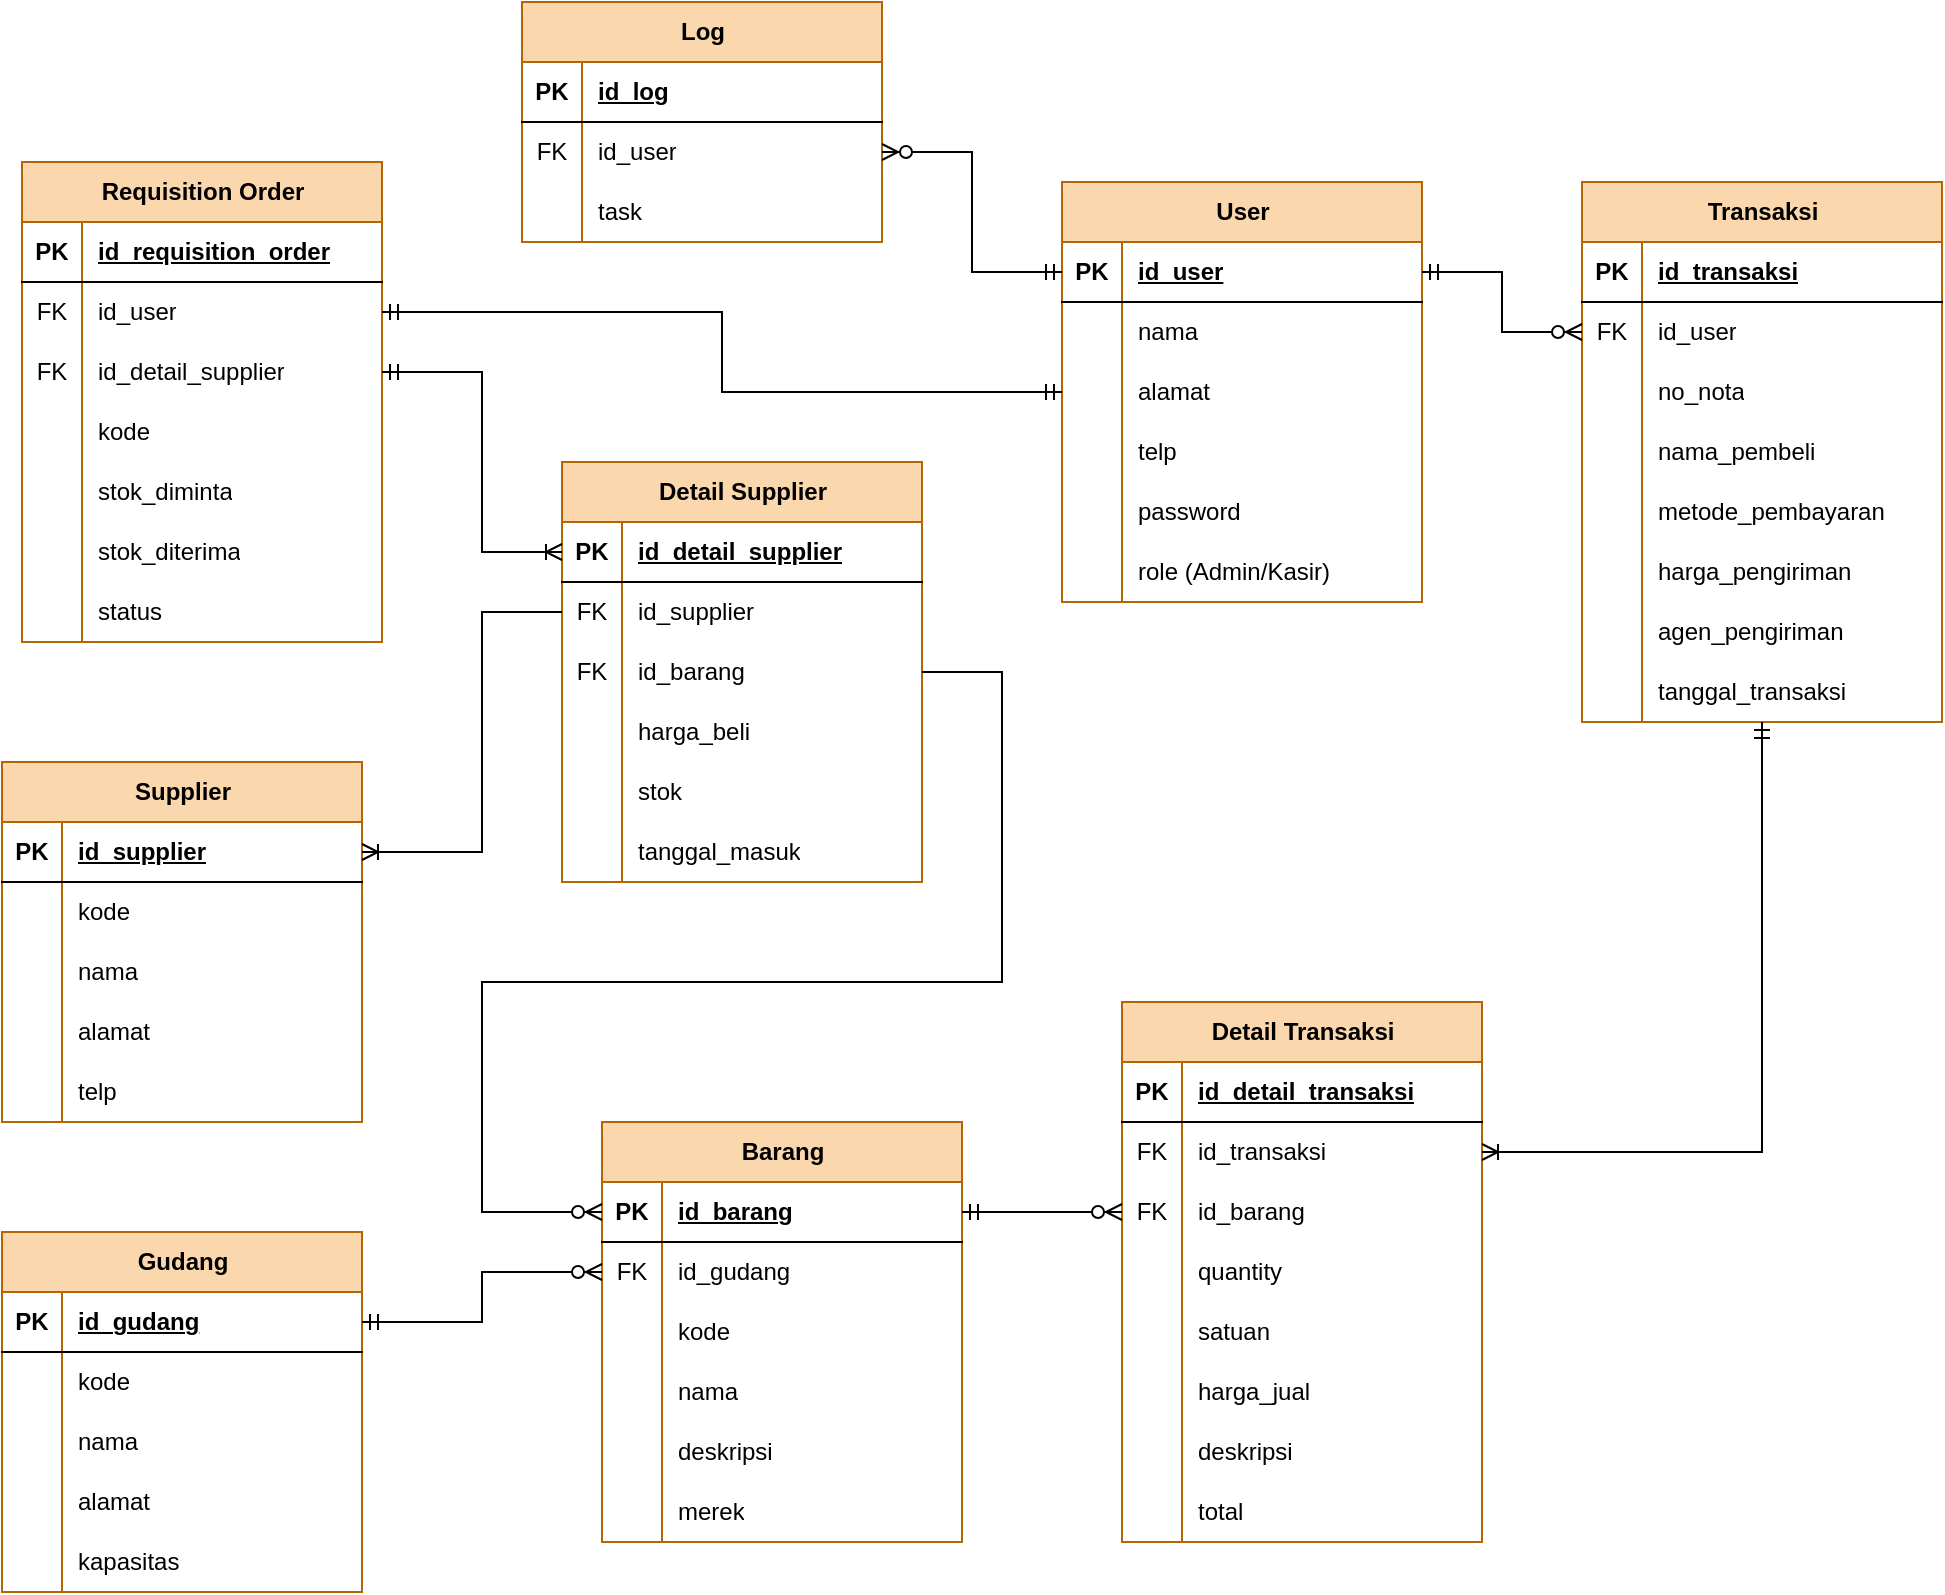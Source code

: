 <mxfile version="21.7.5" type="device" pages="2">
  <diagram name="Database" id="Xf_RUGT1IbesdHqzEBA2">
    <mxGraphModel dx="1193" dy="909" grid="1" gridSize="10" guides="1" tooltips="1" connect="1" arrows="1" fold="1" page="1" pageScale="1" pageWidth="1300" pageHeight="1000" math="0" shadow="0">
      <root>
        <mxCell id="0" />
        <mxCell id="1" parent="0" />
        <mxCell id="oNRNMGum88ENgTCuDUTT-68" value="Gudang" style="shape=table;startSize=30;container=1;collapsible=1;childLayout=tableLayout;fixedRows=1;rowLines=0;fontStyle=1;align=center;resizeLast=1;html=1;fillColor=#fad7ac;strokeColor=#b46504;" parent="1" vertex="1">
          <mxGeometry x="165" y="735" width="180" height="180" as="geometry">
            <mxRectangle x="290" y="720" width="90" height="30" as="alternateBounds" />
          </mxGeometry>
        </mxCell>
        <mxCell id="oNRNMGum88ENgTCuDUTT-69" value="" style="shape=tableRow;horizontal=0;startSize=0;swimlaneHead=0;swimlaneBody=0;fillColor=none;collapsible=0;dropTarget=0;points=[[0,0.5],[1,0.5]];portConstraint=eastwest;top=0;left=0;right=0;bottom=1;" parent="oNRNMGum88ENgTCuDUTT-68" vertex="1">
          <mxGeometry y="30" width="180" height="30" as="geometry" />
        </mxCell>
        <mxCell id="oNRNMGum88ENgTCuDUTT-70" value="PK" style="shape=partialRectangle;connectable=0;fillColor=none;top=0;left=0;bottom=0;right=0;fontStyle=1;overflow=hidden;whiteSpace=wrap;html=1;" parent="oNRNMGum88ENgTCuDUTT-69" vertex="1">
          <mxGeometry width="30" height="30" as="geometry">
            <mxRectangle width="30" height="30" as="alternateBounds" />
          </mxGeometry>
        </mxCell>
        <mxCell id="oNRNMGum88ENgTCuDUTT-71" value="id_gudang" style="shape=partialRectangle;connectable=0;fillColor=none;top=0;left=0;bottom=0;right=0;align=left;spacingLeft=6;fontStyle=5;overflow=hidden;whiteSpace=wrap;html=1;" parent="oNRNMGum88ENgTCuDUTT-69" vertex="1">
          <mxGeometry x="30" width="150" height="30" as="geometry">
            <mxRectangle width="150" height="30" as="alternateBounds" />
          </mxGeometry>
        </mxCell>
        <mxCell id="oNRNMGum88ENgTCuDUTT-72" value="" style="shape=tableRow;horizontal=0;startSize=0;swimlaneHead=0;swimlaneBody=0;fillColor=none;collapsible=0;dropTarget=0;points=[[0,0.5],[1,0.5]];portConstraint=eastwest;top=0;left=0;right=0;bottom=0;" parent="oNRNMGum88ENgTCuDUTT-68" vertex="1">
          <mxGeometry y="60" width="180" height="30" as="geometry" />
        </mxCell>
        <mxCell id="oNRNMGum88ENgTCuDUTT-73" value="" style="shape=partialRectangle;connectable=0;fillColor=none;top=0;left=0;bottom=0;right=0;editable=1;overflow=hidden;whiteSpace=wrap;html=1;" parent="oNRNMGum88ENgTCuDUTT-72" vertex="1">
          <mxGeometry width="30" height="30" as="geometry">
            <mxRectangle width="30" height="30" as="alternateBounds" />
          </mxGeometry>
        </mxCell>
        <mxCell id="oNRNMGum88ENgTCuDUTT-74" value="kode" style="shape=partialRectangle;connectable=0;fillColor=none;top=0;left=0;bottom=0;right=0;align=left;spacingLeft=6;overflow=hidden;whiteSpace=wrap;html=1;" parent="oNRNMGum88ENgTCuDUTT-72" vertex="1">
          <mxGeometry x="30" width="150" height="30" as="geometry">
            <mxRectangle width="150" height="30" as="alternateBounds" />
          </mxGeometry>
        </mxCell>
        <mxCell id="K_28fzQqX-i3X8EkiXgM-30" value="" style="shape=tableRow;horizontal=0;startSize=0;swimlaneHead=0;swimlaneBody=0;fillColor=none;collapsible=0;dropTarget=0;points=[[0,0.5],[1,0.5]];portConstraint=eastwest;top=0;left=0;right=0;bottom=0;" vertex="1" parent="oNRNMGum88ENgTCuDUTT-68">
          <mxGeometry y="90" width="180" height="30" as="geometry" />
        </mxCell>
        <mxCell id="K_28fzQqX-i3X8EkiXgM-31" value="" style="shape=partialRectangle;connectable=0;fillColor=none;top=0;left=0;bottom=0;right=0;editable=1;overflow=hidden;whiteSpace=wrap;html=1;" vertex="1" parent="K_28fzQqX-i3X8EkiXgM-30">
          <mxGeometry width="30" height="30" as="geometry">
            <mxRectangle width="30" height="30" as="alternateBounds" />
          </mxGeometry>
        </mxCell>
        <mxCell id="K_28fzQqX-i3X8EkiXgM-32" value="nama" style="shape=partialRectangle;connectable=0;fillColor=none;top=0;left=0;bottom=0;right=0;align=left;spacingLeft=6;overflow=hidden;whiteSpace=wrap;html=1;" vertex="1" parent="K_28fzQqX-i3X8EkiXgM-30">
          <mxGeometry x="30" width="150" height="30" as="geometry">
            <mxRectangle width="150" height="30" as="alternateBounds" />
          </mxGeometry>
        </mxCell>
        <mxCell id="oNRNMGum88ENgTCuDUTT-75" value="" style="shape=tableRow;horizontal=0;startSize=0;swimlaneHead=0;swimlaneBody=0;fillColor=none;collapsible=0;dropTarget=0;points=[[0,0.5],[1,0.5]];portConstraint=eastwest;top=0;left=0;right=0;bottom=0;" parent="oNRNMGum88ENgTCuDUTT-68" vertex="1">
          <mxGeometry y="120" width="180" height="30" as="geometry" />
        </mxCell>
        <mxCell id="oNRNMGum88ENgTCuDUTT-76" value="" style="shape=partialRectangle;connectable=0;fillColor=none;top=0;left=0;bottom=0;right=0;editable=1;overflow=hidden;whiteSpace=wrap;html=1;" parent="oNRNMGum88ENgTCuDUTT-75" vertex="1">
          <mxGeometry width="30" height="30" as="geometry">
            <mxRectangle width="30" height="30" as="alternateBounds" />
          </mxGeometry>
        </mxCell>
        <mxCell id="oNRNMGum88ENgTCuDUTT-77" value="alamat" style="shape=partialRectangle;connectable=0;fillColor=none;top=0;left=0;bottom=0;right=0;align=left;spacingLeft=6;overflow=hidden;whiteSpace=wrap;html=1;" parent="oNRNMGum88ENgTCuDUTT-75" vertex="1">
          <mxGeometry x="30" width="150" height="30" as="geometry">
            <mxRectangle width="150" height="30" as="alternateBounds" />
          </mxGeometry>
        </mxCell>
        <mxCell id="oNRNMGum88ENgTCuDUTT-78" value="" style="shape=tableRow;horizontal=0;startSize=0;swimlaneHead=0;swimlaneBody=0;fillColor=none;collapsible=0;dropTarget=0;points=[[0,0.5],[1,0.5]];portConstraint=eastwest;top=0;left=0;right=0;bottom=0;" parent="oNRNMGum88ENgTCuDUTT-68" vertex="1">
          <mxGeometry y="150" width="180" height="30" as="geometry" />
        </mxCell>
        <mxCell id="oNRNMGum88ENgTCuDUTT-79" value="" style="shape=partialRectangle;connectable=0;fillColor=none;top=0;left=0;bottom=0;right=0;editable=1;overflow=hidden;whiteSpace=wrap;html=1;" parent="oNRNMGum88ENgTCuDUTT-78" vertex="1">
          <mxGeometry width="30" height="30" as="geometry">
            <mxRectangle width="30" height="30" as="alternateBounds" />
          </mxGeometry>
        </mxCell>
        <mxCell id="oNRNMGum88ENgTCuDUTT-80" value="kapasitas" style="shape=partialRectangle;connectable=0;fillColor=none;top=0;left=0;bottom=0;right=0;align=left;spacingLeft=6;overflow=hidden;whiteSpace=wrap;html=1;" parent="oNRNMGum88ENgTCuDUTT-78" vertex="1">
          <mxGeometry x="30" width="150" height="30" as="geometry">
            <mxRectangle width="150" height="30" as="alternateBounds" />
          </mxGeometry>
        </mxCell>
        <mxCell id="oNRNMGum88ENgTCuDUTT-81" value="Supplier" style="shape=table;startSize=30;container=1;collapsible=1;childLayout=tableLayout;fixedRows=1;rowLines=0;fontStyle=1;align=center;resizeLast=1;html=1;fillColor=#fad7ac;strokeColor=#b46504;" parent="1" vertex="1">
          <mxGeometry x="165" y="500" width="180" height="180" as="geometry">
            <mxRectangle x="140" y="485" width="90" height="30" as="alternateBounds" />
          </mxGeometry>
        </mxCell>
        <mxCell id="oNRNMGum88ENgTCuDUTT-82" value="" style="shape=tableRow;horizontal=0;startSize=0;swimlaneHead=0;swimlaneBody=0;fillColor=none;collapsible=0;dropTarget=0;points=[[0,0.5],[1,0.5]];portConstraint=eastwest;top=0;left=0;right=0;bottom=1;" parent="oNRNMGum88ENgTCuDUTT-81" vertex="1">
          <mxGeometry y="30" width="180" height="30" as="geometry" />
        </mxCell>
        <mxCell id="oNRNMGum88ENgTCuDUTT-83" value="PK" style="shape=partialRectangle;connectable=0;fillColor=none;top=0;left=0;bottom=0;right=0;fontStyle=1;overflow=hidden;whiteSpace=wrap;html=1;" parent="oNRNMGum88ENgTCuDUTT-82" vertex="1">
          <mxGeometry width="30" height="30" as="geometry">
            <mxRectangle width="30" height="30" as="alternateBounds" />
          </mxGeometry>
        </mxCell>
        <mxCell id="oNRNMGum88ENgTCuDUTT-84" value="id_supplier" style="shape=partialRectangle;connectable=0;fillColor=none;top=0;left=0;bottom=0;right=0;align=left;spacingLeft=6;fontStyle=5;overflow=hidden;whiteSpace=wrap;html=1;" parent="oNRNMGum88ENgTCuDUTT-82" vertex="1">
          <mxGeometry x="30" width="150" height="30" as="geometry">
            <mxRectangle width="150" height="30" as="alternateBounds" />
          </mxGeometry>
        </mxCell>
        <mxCell id="K_28fzQqX-i3X8EkiXgM-39" value="" style="shape=tableRow;horizontal=0;startSize=0;swimlaneHead=0;swimlaneBody=0;fillColor=none;collapsible=0;dropTarget=0;points=[[0,0.5],[1,0.5]];portConstraint=eastwest;top=0;left=0;right=0;bottom=0;" vertex="1" parent="oNRNMGum88ENgTCuDUTT-81">
          <mxGeometry y="60" width="180" height="30" as="geometry" />
        </mxCell>
        <mxCell id="K_28fzQqX-i3X8EkiXgM-40" value="" style="shape=partialRectangle;connectable=0;fillColor=none;top=0;left=0;bottom=0;right=0;editable=1;overflow=hidden;whiteSpace=wrap;html=1;" vertex="1" parent="K_28fzQqX-i3X8EkiXgM-39">
          <mxGeometry width="30" height="30" as="geometry">
            <mxRectangle width="30" height="30" as="alternateBounds" />
          </mxGeometry>
        </mxCell>
        <mxCell id="K_28fzQqX-i3X8EkiXgM-41" value="kode" style="shape=partialRectangle;connectable=0;fillColor=none;top=0;left=0;bottom=0;right=0;align=left;spacingLeft=6;overflow=hidden;whiteSpace=wrap;html=1;" vertex="1" parent="K_28fzQqX-i3X8EkiXgM-39">
          <mxGeometry x="30" width="150" height="30" as="geometry">
            <mxRectangle width="150" height="30" as="alternateBounds" />
          </mxGeometry>
        </mxCell>
        <mxCell id="oNRNMGum88ENgTCuDUTT-85" value="" style="shape=tableRow;horizontal=0;startSize=0;swimlaneHead=0;swimlaneBody=0;fillColor=none;collapsible=0;dropTarget=0;points=[[0,0.5],[1,0.5]];portConstraint=eastwest;top=0;left=0;right=0;bottom=0;" parent="oNRNMGum88ENgTCuDUTT-81" vertex="1">
          <mxGeometry y="90" width="180" height="30" as="geometry" />
        </mxCell>
        <mxCell id="oNRNMGum88ENgTCuDUTT-86" value="" style="shape=partialRectangle;connectable=0;fillColor=none;top=0;left=0;bottom=0;right=0;editable=1;overflow=hidden;whiteSpace=wrap;html=1;" parent="oNRNMGum88ENgTCuDUTT-85" vertex="1">
          <mxGeometry width="30" height="30" as="geometry">
            <mxRectangle width="30" height="30" as="alternateBounds" />
          </mxGeometry>
        </mxCell>
        <mxCell id="oNRNMGum88ENgTCuDUTT-87" value="nama" style="shape=partialRectangle;connectable=0;fillColor=none;top=0;left=0;bottom=0;right=0;align=left;spacingLeft=6;overflow=hidden;whiteSpace=wrap;html=1;" parent="oNRNMGum88ENgTCuDUTT-85" vertex="1">
          <mxGeometry x="30" width="150" height="30" as="geometry">
            <mxRectangle width="150" height="30" as="alternateBounds" />
          </mxGeometry>
        </mxCell>
        <mxCell id="oNRNMGum88ENgTCuDUTT-88" value="" style="shape=tableRow;horizontal=0;startSize=0;swimlaneHead=0;swimlaneBody=0;fillColor=none;collapsible=0;dropTarget=0;points=[[0,0.5],[1,0.5]];portConstraint=eastwest;top=0;left=0;right=0;bottom=0;" parent="oNRNMGum88ENgTCuDUTT-81" vertex="1">
          <mxGeometry y="120" width="180" height="30" as="geometry" />
        </mxCell>
        <mxCell id="oNRNMGum88ENgTCuDUTT-89" value="" style="shape=partialRectangle;connectable=0;fillColor=none;top=0;left=0;bottom=0;right=0;editable=1;overflow=hidden;whiteSpace=wrap;html=1;" parent="oNRNMGum88ENgTCuDUTT-88" vertex="1">
          <mxGeometry width="30" height="30" as="geometry">
            <mxRectangle width="30" height="30" as="alternateBounds" />
          </mxGeometry>
        </mxCell>
        <mxCell id="oNRNMGum88ENgTCuDUTT-90" value="alamat" style="shape=partialRectangle;connectable=0;fillColor=none;top=0;left=0;bottom=0;right=0;align=left;spacingLeft=6;overflow=hidden;whiteSpace=wrap;html=1;" parent="oNRNMGum88ENgTCuDUTT-88" vertex="1">
          <mxGeometry x="30" width="150" height="30" as="geometry">
            <mxRectangle width="150" height="30" as="alternateBounds" />
          </mxGeometry>
        </mxCell>
        <mxCell id="oNRNMGum88ENgTCuDUTT-91" value="" style="shape=tableRow;horizontal=0;startSize=0;swimlaneHead=0;swimlaneBody=0;fillColor=none;collapsible=0;dropTarget=0;points=[[0,0.5],[1,0.5]];portConstraint=eastwest;top=0;left=0;right=0;bottom=0;" parent="oNRNMGum88ENgTCuDUTT-81" vertex="1">
          <mxGeometry y="150" width="180" height="30" as="geometry" />
        </mxCell>
        <mxCell id="oNRNMGum88ENgTCuDUTT-92" value="" style="shape=partialRectangle;connectable=0;fillColor=none;top=0;left=0;bottom=0;right=0;editable=1;overflow=hidden;whiteSpace=wrap;html=1;" parent="oNRNMGum88ENgTCuDUTT-91" vertex="1">
          <mxGeometry width="30" height="30" as="geometry">
            <mxRectangle width="30" height="30" as="alternateBounds" />
          </mxGeometry>
        </mxCell>
        <mxCell id="oNRNMGum88ENgTCuDUTT-93" value="telp" style="shape=partialRectangle;connectable=0;fillColor=none;top=0;left=0;bottom=0;right=0;align=left;spacingLeft=6;overflow=hidden;whiteSpace=wrap;html=1;" parent="oNRNMGum88ENgTCuDUTT-91" vertex="1">
          <mxGeometry x="30" width="150" height="30" as="geometry">
            <mxRectangle width="150" height="30" as="alternateBounds" />
          </mxGeometry>
        </mxCell>
        <mxCell id="oNRNMGum88ENgTCuDUTT-94" value="Barang" style="shape=table;startSize=30;container=1;collapsible=1;childLayout=tableLayout;fixedRows=1;rowLines=0;fontStyle=1;align=center;resizeLast=1;html=1;fillColor=#fad7ac;strokeColor=#b46504;" parent="1" vertex="1">
          <mxGeometry x="465" y="680" width="180" height="210" as="geometry">
            <mxRectangle x="390" y="530" width="80" height="30" as="alternateBounds" />
          </mxGeometry>
        </mxCell>
        <mxCell id="oNRNMGum88ENgTCuDUTT-95" value="" style="shape=tableRow;horizontal=0;startSize=0;swimlaneHead=0;swimlaneBody=0;fillColor=none;collapsible=0;dropTarget=0;points=[[0,0.5],[1,0.5]];portConstraint=eastwest;top=0;left=0;right=0;bottom=1;" parent="oNRNMGum88ENgTCuDUTT-94" vertex="1">
          <mxGeometry y="30" width="180" height="30" as="geometry" />
        </mxCell>
        <mxCell id="oNRNMGum88ENgTCuDUTT-96" value="PK" style="shape=partialRectangle;connectable=0;fillColor=none;top=0;left=0;bottom=0;right=0;fontStyle=1;overflow=hidden;whiteSpace=wrap;html=1;" parent="oNRNMGum88ENgTCuDUTT-95" vertex="1">
          <mxGeometry width="30" height="30" as="geometry">
            <mxRectangle width="30" height="30" as="alternateBounds" />
          </mxGeometry>
        </mxCell>
        <mxCell id="oNRNMGum88ENgTCuDUTT-97" value="id_barang" style="shape=partialRectangle;connectable=0;fillColor=none;top=0;left=0;bottom=0;right=0;align=left;spacingLeft=6;fontStyle=5;overflow=hidden;whiteSpace=wrap;html=1;" parent="oNRNMGum88ENgTCuDUTT-95" vertex="1">
          <mxGeometry x="30" width="150" height="30" as="geometry">
            <mxRectangle width="150" height="30" as="alternateBounds" />
          </mxGeometry>
        </mxCell>
        <mxCell id="oNRNMGum88ENgTCuDUTT-221" value="" style="shape=tableRow;horizontal=0;startSize=0;swimlaneHead=0;swimlaneBody=0;fillColor=none;collapsible=0;dropTarget=0;points=[[0,0.5],[1,0.5]];portConstraint=eastwest;top=0;left=0;right=0;bottom=0;" parent="oNRNMGum88ENgTCuDUTT-94" vertex="1">
          <mxGeometry y="60" width="180" height="30" as="geometry" />
        </mxCell>
        <mxCell id="oNRNMGum88ENgTCuDUTT-222" value="FK" style="shape=partialRectangle;connectable=0;fillColor=none;top=0;left=0;bottom=0;right=0;editable=1;overflow=hidden;whiteSpace=wrap;html=1;" parent="oNRNMGum88ENgTCuDUTT-221" vertex="1">
          <mxGeometry width="30" height="30" as="geometry">
            <mxRectangle width="30" height="30" as="alternateBounds" />
          </mxGeometry>
        </mxCell>
        <mxCell id="oNRNMGum88ENgTCuDUTT-223" value="id_gudang" style="shape=partialRectangle;connectable=0;fillColor=none;top=0;left=0;bottom=0;right=0;align=left;spacingLeft=6;overflow=hidden;whiteSpace=wrap;html=1;" parent="oNRNMGum88ENgTCuDUTT-221" vertex="1">
          <mxGeometry x="30" width="150" height="30" as="geometry">
            <mxRectangle width="150" height="30" as="alternateBounds" />
          </mxGeometry>
        </mxCell>
        <mxCell id="K_28fzQqX-i3X8EkiXgM-33" value="" style="shape=tableRow;horizontal=0;startSize=0;swimlaneHead=0;swimlaneBody=0;fillColor=none;collapsible=0;dropTarget=0;points=[[0,0.5],[1,0.5]];portConstraint=eastwest;top=0;left=0;right=0;bottom=0;" vertex="1" parent="oNRNMGum88ENgTCuDUTT-94">
          <mxGeometry y="90" width="180" height="30" as="geometry" />
        </mxCell>
        <mxCell id="K_28fzQqX-i3X8EkiXgM-34" value="" style="shape=partialRectangle;connectable=0;fillColor=none;top=0;left=0;bottom=0;right=0;editable=1;overflow=hidden;whiteSpace=wrap;html=1;" vertex="1" parent="K_28fzQqX-i3X8EkiXgM-33">
          <mxGeometry width="30" height="30" as="geometry">
            <mxRectangle width="30" height="30" as="alternateBounds" />
          </mxGeometry>
        </mxCell>
        <mxCell id="K_28fzQqX-i3X8EkiXgM-35" value="kode" style="shape=partialRectangle;connectable=0;fillColor=none;top=0;left=0;bottom=0;right=0;align=left;spacingLeft=6;overflow=hidden;whiteSpace=wrap;html=1;" vertex="1" parent="K_28fzQqX-i3X8EkiXgM-33">
          <mxGeometry x="30" width="150" height="30" as="geometry">
            <mxRectangle width="150" height="30" as="alternateBounds" />
          </mxGeometry>
        </mxCell>
        <mxCell id="oNRNMGum88ENgTCuDUTT-101" value="" style="shape=tableRow;horizontal=0;startSize=0;swimlaneHead=0;swimlaneBody=0;fillColor=none;collapsible=0;dropTarget=0;points=[[0,0.5],[1,0.5]];portConstraint=eastwest;top=0;left=0;right=0;bottom=0;" parent="oNRNMGum88ENgTCuDUTT-94" vertex="1">
          <mxGeometry y="120" width="180" height="30" as="geometry" />
        </mxCell>
        <mxCell id="oNRNMGum88ENgTCuDUTT-102" value="" style="shape=partialRectangle;connectable=0;fillColor=none;top=0;left=0;bottom=0;right=0;editable=1;overflow=hidden;whiteSpace=wrap;html=1;" parent="oNRNMGum88ENgTCuDUTT-101" vertex="1">
          <mxGeometry width="30" height="30" as="geometry">
            <mxRectangle width="30" height="30" as="alternateBounds" />
          </mxGeometry>
        </mxCell>
        <mxCell id="oNRNMGum88ENgTCuDUTT-103" value="nama" style="shape=partialRectangle;connectable=0;fillColor=none;top=0;left=0;bottom=0;right=0;align=left;spacingLeft=6;overflow=hidden;whiteSpace=wrap;html=1;" parent="oNRNMGum88ENgTCuDUTT-101" vertex="1">
          <mxGeometry x="30" width="150" height="30" as="geometry">
            <mxRectangle width="150" height="30" as="alternateBounds" />
          </mxGeometry>
        </mxCell>
        <mxCell id="oNRNMGum88ENgTCuDUTT-98" value="" style="shape=tableRow;horizontal=0;startSize=0;swimlaneHead=0;swimlaneBody=0;fillColor=none;collapsible=0;dropTarget=0;points=[[0,0.5],[1,0.5]];portConstraint=eastwest;top=0;left=0;right=0;bottom=0;" parent="oNRNMGum88ENgTCuDUTT-94" vertex="1">
          <mxGeometry y="150" width="180" height="30" as="geometry" />
        </mxCell>
        <mxCell id="oNRNMGum88ENgTCuDUTT-99" value="" style="shape=partialRectangle;connectable=0;fillColor=none;top=0;left=0;bottom=0;right=0;editable=1;overflow=hidden;whiteSpace=wrap;html=1;" parent="oNRNMGum88ENgTCuDUTT-98" vertex="1">
          <mxGeometry width="30" height="30" as="geometry">
            <mxRectangle width="30" height="30" as="alternateBounds" />
          </mxGeometry>
        </mxCell>
        <mxCell id="oNRNMGum88ENgTCuDUTT-100" value="deskripsi" style="shape=partialRectangle;connectable=0;fillColor=none;top=0;left=0;bottom=0;right=0;align=left;spacingLeft=6;overflow=hidden;whiteSpace=wrap;html=1;" parent="oNRNMGum88ENgTCuDUTT-98" vertex="1">
          <mxGeometry x="30" width="150" height="30" as="geometry">
            <mxRectangle width="150" height="30" as="alternateBounds" />
          </mxGeometry>
        </mxCell>
        <mxCell id="oNRNMGum88ENgTCuDUTT-104" value="" style="shape=tableRow;horizontal=0;startSize=0;swimlaneHead=0;swimlaneBody=0;fillColor=none;collapsible=0;dropTarget=0;points=[[0,0.5],[1,0.5]];portConstraint=eastwest;top=0;left=0;right=0;bottom=0;" parent="oNRNMGum88ENgTCuDUTT-94" vertex="1">
          <mxGeometry y="180" width="180" height="30" as="geometry" />
        </mxCell>
        <mxCell id="oNRNMGum88ENgTCuDUTT-105" value="" style="shape=partialRectangle;connectable=0;fillColor=none;top=0;left=0;bottom=0;right=0;editable=1;overflow=hidden;whiteSpace=wrap;html=1;" parent="oNRNMGum88ENgTCuDUTT-104" vertex="1">
          <mxGeometry width="30" height="30" as="geometry">
            <mxRectangle width="30" height="30" as="alternateBounds" />
          </mxGeometry>
        </mxCell>
        <mxCell id="oNRNMGum88ENgTCuDUTT-106" value="merek" style="shape=partialRectangle;connectable=0;fillColor=none;top=0;left=0;bottom=0;right=0;align=left;spacingLeft=6;overflow=hidden;whiteSpace=wrap;html=1;" parent="oNRNMGum88ENgTCuDUTT-104" vertex="1">
          <mxGeometry x="30" width="150" height="30" as="geometry">
            <mxRectangle width="150" height="30" as="alternateBounds" />
          </mxGeometry>
        </mxCell>
        <mxCell id="oNRNMGum88ENgTCuDUTT-157" value="User" style="shape=table;startSize=30;container=1;collapsible=1;childLayout=tableLayout;fixedRows=1;rowLines=0;fontStyle=1;align=center;resizeLast=1;html=1;fillColor=#fad7ac;strokeColor=#b46504;" parent="1" vertex="1">
          <mxGeometry x="695" y="210" width="180" height="210" as="geometry">
            <mxRectangle x="380" y="110" width="70" height="30" as="alternateBounds" />
          </mxGeometry>
        </mxCell>
        <mxCell id="oNRNMGum88ENgTCuDUTT-158" value="" style="shape=tableRow;horizontal=0;startSize=0;swimlaneHead=0;swimlaneBody=0;fillColor=none;collapsible=0;dropTarget=0;points=[[0,0.5],[1,0.5]];portConstraint=eastwest;top=0;left=0;right=0;bottom=1;" parent="oNRNMGum88ENgTCuDUTT-157" vertex="1">
          <mxGeometry y="30" width="180" height="30" as="geometry" />
        </mxCell>
        <mxCell id="oNRNMGum88ENgTCuDUTT-159" value="PK" style="shape=partialRectangle;connectable=0;fillColor=none;top=0;left=0;bottom=0;right=0;fontStyle=1;overflow=hidden;whiteSpace=wrap;html=1;" parent="oNRNMGum88ENgTCuDUTT-158" vertex="1">
          <mxGeometry width="30" height="30" as="geometry">
            <mxRectangle width="30" height="30" as="alternateBounds" />
          </mxGeometry>
        </mxCell>
        <mxCell id="oNRNMGum88ENgTCuDUTT-160" value="id_user" style="shape=partialRectangle;connectable=0;fillColor=none;top=0;left=0;bottom=0;right=0;align=left;spacingLeft=6;fontStyle=5;overflow=hidden;whiteSpace=wrap;html=1;" parent="oNRNMGum88ENgTCuDUTT-158" vertex="1">
          <mxGeometry x="30" width="150" height="30" as="geometry">
            <mxRectangle width="150" height="30" as="alternateBounds" />
          </mxGeometry>
        </mxCell>
        <mxCell id="oNRNMGum88ENgTCuDUTT-161" value="" style="shape=tableRow;horizontal=0;startSize=0;swimlaneHead=0;swimlaneBody=0;fillColor=none;collapsible=0;dropTarget=0;points=[[0,0.5],[1,0.5]];portConstraint=eastwest;top=0;left=0;right=0;bottom=0;" parent="oNRNMGum88ENgTCuDUTT-157" vertex="1">
          <mxGeometry y="60" width="180" height="30" as="geometry" />
        </mxCell>
        <mxCell id="oNRNMGum88ENgTCuDUTT-162" value="" style="shape=partialRectangle;connectable=0;fillColor=none;top=0;left=0;bottom=0;right=0;editable=1;overflow=hidden;whiteSpace=wrap;html=1;" parent="oNRNMGum88ENgTCuDUTT-161" vertex="1">
          <mxGeometry width="30" height="30" as="geometry">
            <mxRectangle width="30" height="30" as="alternateBounds" />
          </mxGeometry>
        </mxCell>
        <mxCell id="oNRNMGum88ENgTCuDUTT-163" value="nama" style="shape=partialRectangle;connectable=0;fillColor=none;top=0;left=0;bottom=0;right=0;align=left;spacingLeft=6;overflow=hidden;whiteSpace=wrap;html=1;" parent="oNRNMGum88ENgTCuDUTT-161" vertex="1">
          <mxGeometry x="30" width="150" height="30" as="geometry">
            <mxRectangle width="150" height="30" as="alternateBounds" />
          </mxGeometry>
        </mxCell>
        <mxCell id="oNRNMGum88ENgTCuDUTT-164" value="" style="shape=tableRow;horizontal=0;startSize=0;swimlaneHead=0;swimlaneBody=0;fillColor=none;collapsible=0;dropTarget=0;points=[[0,0.5],[1,0.5]];portConstraint=eastwest;top=0;left=0;right=0;bottom=0;" parent="oNRNMGum88ENgTCuDUTT-157" vertex="1">
          <mxGeometry y="90" width="180" height="30" as="geometry" />
        </mxCell>
        <mxCell id="oNRNMGum88ENgTCuDUTT-165" value="" style="shape=partialRectangle;connectable=0;fillColor=none;top=0;left=0;bottom=0;right=0;editable=1;overflow=hidden;whiteSpace=wrap;html=1;" parent="oNRNMGum88ENgTCuDUTT-164" vertex="1">
          <mxGeometry width="30" height="30" as="geometry">
            <mxRectangle width="30" height="30" as="alternateBounds" />
          </mxGeometry>
        </mxCell>
        <mxCell id="oNRNMGum88ENgTCuDUTT-166" value="alamat" style="shape=partialRectangle;connectable=0;fillColor=none;top=0;left=0;bottom=0;right=0;align=left;spacingLeft=6;overflow=hidden;whiteSpace=wrap;html=1;" parent="oNRNMGum88ENgTCuDUTT-164" vertex="1">
          <mxGeometry x="30" width="150" height="30" as="geometry">
            <mxRectangle width="150" height="30" as="alternateBounds" />
          </mxGeometry>
        </mxCell>
        <mxCell id="oNRNMGum88ENgTCuDUTT-167" value="" style="shape=tableRow;horizontal=0;startSize=0;swimlaneHead=0;swimlaneBody=0;fillColor=none;collapsible=0;dropTarget=0;points=[[0,0.5],[1,0.5]];portConstraint=eastwest;top=0;left=0;right=0;bottom=0;" parent="oNRNMGum88ENgTCuDUTT-157" vertex="1">
          <mxGeometry y="120" width="180" height="30" as="geometry" />
        </mxCell>
        <mxCell id="oNRNMGum88ENgTCuDUTT-168" value="" style="shape=partialRectangle;connectable=0;fillColor=none;top=0;left=0;bottom=0;right=0;editable=1;overflow=hidden;whiteSpace=wrap;html=1;" parent="oNRNMGum88ENgTCuDUTT-167" vertex="1">
          <mxGeometry width="30" height="30" as="geometry">
            <mxRectangle width="30" height="30" as="alternateBounds" />
          </mxGeometry>
        </mxCell>
        <mxCell id="oNRNMGum88ENgTCuDUTT-169" value="telp" style="shape=partialRectangle;connectable=0;fillColor=none;top=0;left=0;bottom=0;right=0;align=left;spacingLeft=6;overflow=hidden;whiteSpace=wrap;html=1;" parent="oNRNMGum88ENgTCuDUTT-167" vertex="1">
          <mxGeometry x="30" width="150" height="30" as="geometry">
            <mxRectangle width="150" height="30" as="alternateBounds" />
          </mxGeometry>
        </mxCell>
        <mxCell id="oNRNMGum88ENgTCuDUTT-170" value="" style="shape=tableRow;horizontal=0;startSize=0;swimlaneHead=0;swimlaneBody=0;fillColor=none;collapsible=0;dropTarget=0;points=[[0,0.5],[1,0.5]];portConstraint=eastwest;top=0;left=0;right=0;bottom=0;" parent="oNRNMGum88ENgTCuDUTT-157" vertex="1">
          <mxGeometry y="150" width="180" height="30" as="geometry" />
        </mxCell>
        <mxCell id="oNRNMGum88ENgTCuDUTT-171" value="" style="shape=partialRectangle;connectable=0;fillColor=none;top=0;left=0;bottom=0;right=0;editable=1;overflow=hidden;whiteSpace=wrap;html=1;" parent="oNRNMGum88ENgTCuDUTT-170" vertex="1">
          <mxGeometry width="30" height="30" as="geometry">
            <mxRectangle width="30" height="30" as="alternateBounds" />
          </mxGeometry>
        </mxCell>
        <mxCell id="oNRNMGum88ENgTCuDUTT-172" value="password" style="shape=partialRectangle;connectable=0;fillColor=none;top=0;left=0;bottom=0;right=0;align=left;spacingLeft=6;overflow=hidden;whiteSpace=wrap;html=1;" parent="oNRNMGum88ENgTCuDUTT-170" vertex="1">
          <mxGeometry x="30" width="150" height="30" as="geometry">
            <mxRectangle width="150" height="30" as="alternateBounds" />
          </mxGeometry>
        </mxCell>
        <mxCell id="jF3gpsGvGAZirOrl71HD-4" value="" style="shape=tableRow;horizontal=0;startSize=0;swimlaneHead=0;swimlaneBody=0;fillColor=none;collapsible=0;dropTarget=0;points=[[0,0.5],[1,0.5]];portConstraint=eastwest;top=0;left=0;right=0;bottom=0;" parent="oNRNMGum88ENgTCuDUTT-157" vertex="1">
          <mxGeometry y="180" width="180" height="30" as="geometry" />
        </mxCell>
        <mxCell id="jF3gpsGvGAZirOrl71HD-5" value="" style="shape=partialRectangle;connectable=0;fillColor=none;top=0;left=0;bottom=0;right=0;editable=1;overflow=hidden;whiteSpace=wrap;html=1;" parent="jF3gpsGvGAZirOrl71HD-4" vertex="1">
          <mxGeometry width="30" height="30" as="geometry">
            <mxRectangle width="30" height="30" as="alternateBounds" />
          </mxGeometry>
        </mxCell>
        <mxCell id="jF3gpsGvGAZirOrl71HD-6" value="role (Admin/Kasir)" style="shape=partialRectangle;connectable=0;fillColor=none;top=0;left=0;bottom=0;right=0;align=left;spacingLeft=6;overflow=hidden;whiteSpace=wrap;html=1;" parent="jF3gpsGvGAZirOrl71HD-4" vertex="1">
          <mxGeometry x="30" width="150" height="30" as="geometry">
            <mxRectangle width="150" height="30" as="alternateBounds" />
          </mxGeometry>
        </mxCell>
        <mxCell id="oNRNMGum88ENgTCuDUTT-208" value="Transaksi" style="shape=table;startSize=30;container=1;collapsible=1;childLayout=tableLayout;fixedRows=1;rowLines=0;fontStyle=1;align=center;resizeLast=1;html=1;fillColor=#fad7ac;strokeColor=#b46504;" parent="1" vertex="1">
          <mxGeometry x="955" y="210" width="180" height="270" as="geometry">
            <mxRectangle x="850" y="300" width="100" height="30" as="alternateBounds" />
          </mxGeometry>
        </mxCell>
        <mxCell id="oNRNMGum88ENgTCuDUTT-209" value="" style="shape=tableRow;horizontal=0;startSize=0;swimlaneHead=0;swimlaneBody=0;fillColor=none;collapsible=0;dropTarget=0;points=[[0,0.5],[1,0.5]];portConstraint=eastwest;top=0;left=0;right=0;bottom=1;" parent="oNRNMGum88ENgTCuDUTT-208" vertex="1">
          <mxGeometry y="30" width="180" height="30" as="geometry" />
        </mxCell>
        <mxCell id="oNRNMGum88ENgTCuDUTT-210" value="PK" style="shape=partialRectangle;connectable=0;fillColor=none;top=0;left=0;bottom=0;right=0;fontStyle=1;overflow=hidden;whiteSpace=wrap;html=1;" parent="oNRNMGum88ENgTCuDUTT-209" vertex="1">
          <mxGeometry width="30" height="30" as="geometry">
            <mxRectangle width="30" height="30" as="alternateBounds" />
          </mxGeometry>
        </mxCell>
        <mxCell id="oNRNMGum88ENgTCuDUTT-211" value="id_transaksi" style="shape=partialRectangle;connectable=0;fillColor=none;top=0;left=0;bottom=0;right=0;align=left;spacingLeft=6;fontStyle=5;overflow=hidden;whiteSpace=wrap;html=1;" parent="oNRNMGum88ENgTCuDUTT-209" vertex="1">
          <mxGeometry x="30" width="150" height="30" as="geometry">
            <mxRectangle width="150" height="30" as="alternateBounds" />
          </mxGeometry>
        </mxCell>
        <mxCell id="oNRNMGum88ENgTCuDUTT-212" value="" style="shape=tableRow;horizontal=0;startSize=0;swimlaneHead=0;swimlaneBody=0;fillColor=none;collapsible=0;dropTarget=0;points=[[0,0.5],[1,0.5]];portConstraint=eastwest;top=0;left=0;right=0;bottom=0;" parent="oNRNMGum88ENgTCuDUTT-208" vertex="1">
          <mxGeometry y="60" width="180" height="30" as="geometry" />
        </mxCell>
        <mxCell id="oNRNMGum88ENgTCuDUTT-213" value="FK" style="shape=partialRectangle;connectable=0;fillColor=none;top=0;left=0;bottom=0;right=0;editable=1;overflow=hidden;whiteSpace=wrap;html=1;" parent="oNRNMGum88ENgTCuDUTT-212" vertex="1">
          <mxGeometry width="30" height="30" as="geometry">
            <mxRectangle width="30" height="30" as="alternateBounds" />
          </mxGeometry>
        </mxCell>
        <mxCell id="oNRNMGum88ENgTCuDUTT-214" value="id_user" style="shape=partialRectangle;connectable=0;fillColor=none;top=0;left=0;bottom=0;right=0;align=left;spacingLeft=6;overflow=hidden;whiteSpace=wrap;html=1;" parent="oNRNMGum88ENgTCuDUTT-212" vertex="1">
          <mxGeometry x="30" width="150" height="30" as="geometry">
            <mxRectangle width="150" height="30" as="alternateBounds" />
          </mxGeometry>
        </mxCell>
        <mxCell id="K_28fzQqX-i3X8EkiXgM-18" value="" style="shape=tableRow;horizontal=0;startSize=0;swimlaneHead=0;swimlaneBody=0;fillColor=none;collapsible=0;dropTarget=0;points=[[0,0.5],[1,0.5]];portConstraint=eastwest;top=0;left=0;right=0;bottom=0;" vertex="1" parent="oNRNMGum88ENgTCuDUTT-208">
          <mxGeometry y="90" width="180" height="30" as="geometry" />
        </mxCell>
        <mxCell id="K_28fzQqX-i3X8EkiXgM-19" value="" style="shape=partialRectangle;connectable=0;fillColor=none;top=0;left=0;bottom=0;right=0;editable=1;overflow=hidden;whiteSpace=wrap;html=1;" vertex="1" parent="K_28fzQqX-i3X8EkiXgM-18">
          <mxGeometry width="30" height="30" as="geometry">
            <mxRectangle width="30" height="30" as="alternateBounds" />
          </mxGeometry>
        </mxCell>
        <mxCell id="K_28fzQqX-i3X8EkiXgM-20" value="no_nota" style="shape=partialRectangle;connectable=0;fillColor=none;top=0;left=0;bottom=0;right=0;align=left;spacingLeft=6;overflow=hidden;whiteSpace=wrap;html=1;" vertex="1" parent="K_28fzQqX-i3X8EkiXgM-18">
          <mxGeometry x="30" width="150" height="30" as="geometry">
            <mxRectangle width="150" height="30" as="alternateBounds" />
          </mxGeometry>
        </mxCell>
        <mxCell id="oNRNMGum88ENgTCuDUTT-236" value="" style="shape=tableRow;horizontal=0;startSize=0;swimlaneHead=0;swimlaneBody=0;fillColor=none;collapsible=0;dropTarget=0;points=[[0,0.5],[1,0.5]];portConstraint=eastwest;top=0;left=0;right=0;bottom=0;" parent="oNRNMGum88ENgTCuDUTT-208" vertex="1">
          <mxGeometry y="120" width="180" height="30" as="geometry" />
        </mxCell>
        <mxCell id="oNRNMGum88ENgTCuDUTT-237" value="" style="shape=partialRectangle;connectable=0;fillColor=none;top=0;left=0;bottom=0;right=0;editable=1;overflow=hidden;whiteSpace=wrap;html=1;" parent="oNRNMGum88ENgTCuDUTT-236" vertex="1">
          <mxGeometry width="30" height="30" as="geometry">
            <mxRectangle width="30" height="30" as="alternateBounds" />
          </mxGeometry>
        </mxCell>
        <mxCell id="oNRNMGum88ENgTCuDUTT-238" value="nama_pembeli" style="shape=partialRectangle;connectable=0;fillColor=none;top=0;left=0;bottom=0;right=0;align=left;spacingLeft=6;overflow=hidden;whiteSpace=wrap;html=1;" parent="oNRNMGum88ENgTCuDUTT-236" vertex="1">
          <mxGeometry x="30" width="150" height="30" as="geometry">
            <mxRectangle width="150" height="30" as="alternateBounds" />
          </mxGeometry>
        </mxCell>
        <mxCell id="oNRNMGum88ENgTCuDUTT-215" value="" style="shape=tableRow;horizontal=0;startSize=0;swimlaneHead=0;swimlaneBody=0;fillColor=none;collapsible=0;dropTarget=0;points=[[0,0.5],[1,0.5]];portConstraint=eastwest;top=0;left=0;right=0;bottom=0;" parent="oNRNMGum88ENgTCuDUTT-208" vertex="1">
          <mxGeometry y="150" width="180" height="30" as="geometry" />
        </mxCell>
        <mxCell id="oNRNMGum88ENgTCuDUTT-216" value="" style="shape=partialRectangle;connectable=0;fillColor=none;top=0;left=0;bottom=0;right=0;editable=1;overflow=hidden;whiteSpace=wrap;html=1;" parent="oNRNMGum88ENgTCuDUTT-215" vertex="1">
          <mxGeometry width="30" height="30" as="geometry">
            <mxRectangle width="30" height="30" as="alternateBounds" />
          </mxGeometry>
        </mxCell>
        <mxCell id="oNRNMGum88ENgTCuDUTT-217" value="metode_pembayaran" style="shape=partialRectangle;connectable=0;fillColor=none;top=0;left=0;bottom=0;right=0;align=left;spacingLeft=6;overflow=hidden;whiteSpace=wrap;html=1;" parent="oNRNMGum88ENgTCuDUTT-215" vertex="1">
          <mxGeometry x="30" width="150" height="30" as="geometry">
            <mxRectangle width="150" height="30" as="alternateBounds" />
          </mxGeometry>
        </mxCell>
        <mxCell id="oNRNMGum88ENgTCuDUTT-230" value="" style="shape=tableRow;horizontal=0;startSize=0;swimlaneHead=0;swimlaneBody=0;fillColor=none;collapsible=0;dropTarget=0;points=[[0,0.5],[1,0.5]];portConstraint=eastwest;top=0;left=0;right=0;bottom=0;" parent="oNRNMGum88ENgTCuDUTT-208" vertex="1">
          <mxGeometry y="180" width="180" height="30" as="geometry" />
        </mxCell>
        <mxCell id="oNRNMGum88ENgTCuDUTT-231" value="" style="shape=partialRectangle;connectable=0;fillColor=none;top=0;left=0;bottom=0;right=0;editable=1;overflow=hidden;whiteSpace=wrap;html=1;" parent="oNRNMGum88ENgTCuDUTT-230" vertex="1">
          <mxGeometry width="30" height="30" as="geometry">
            <mxRectangle width="30" height="30" as="alternateBounds" />
          </mxGeometry>
        </mxCell>
        <mxCell id="oNRNMGum88ENgTCuDUTT-232" value="harga_pengiriman" style="shape=partialRectangle;connectable=0;fillColor=none;top=0;left=0;bottom=0;right=0;align=left;spacingLeft=6;overflow=hidden;whiteSpace=wrap;html=1;" parent="oNRNMGum88ENgTCuDUTT-230" vertex="1">
          <mxGeometry x="30" width="150" height="30" as="geometry">
            <mxRectangle width="150" height="30" as="alternateBounds" />
          </mxGeometry>
        </mxCell>
        <mxCell id="oNRNMGum88ENgTCuDUTT-233" value="" style="shape=tableRow;horizontal=0;startSize=0;swimlaneHead=0;swimlaneBody=0;fillColor=none;collapsible=0;dropTarget=0;points=[[0,0.5],[1,0.5]];portConstraint=eastwest;top=0;left=0;right=0;bottom=0;" parent="oNRNMGum88ENgTCuDUTT-208" vertex="1">
          <mxGeometry y="210" width="180" height="30" as="geometry" />
        </mxCell>
        <mxCell id="oNRNMGum88ENgTCuDUTT-234" value="" style="shape=partialRectangle;connectable=0;fillColor=none;top=0;left=0;bottom=0;right=0;editable=1;overflow=hidden;whiteSpace=wrap;html=1;" parent="oNRNMGum88ENgTCuDUTT-233" vertex="1">
          <mxGeometry width="30" height="30" as="geometry">
            <mxRectangle width="30" height="30" as="alternateBounds" />
          </mxGeometry>
        </mxCell>
        <mxCell id="oNRNMGum88ENgTCuDUTT-235" value="agen_pengiriman" style="shape=partialRectangle;connectable=0;fillColor=none;top=0;left=0;bottom=0;right=0;align=left;spacingLeft=6;overflow=hidden;whiteSpace=wrap;html=1;" parent="oNRNMGum88ENgTCuDUTT-233" vertex="1">
          <mxGeometry x="30" width="150" height="30" as="geometry">
            <mxRectangle width="150" height="30" as="alternateBounds" />
          </mxGeometry>
        </mxCell>
        <mxCell id="g8NCzxM5D4jptWZxrAvM-1" value="" style="shape=tableRow;horizontal=0;startSize=0;swimlaneHead=0;swimlaneBody=0;fillColor=none;collapsible=0;dropTarget=0;points=[[0,0.5],[1,0.5]];portConstraint=eastwest;top=0;left=0;right=0;bottom=0;" parent="oNRNMGum88ENgTCuDUTT-208" vertex="1">
          <mxGeometry y="240" width="180" height="30" as="geometry" />
        </mxCell>
        <mxCell id="g8NCzxM5D4jptWZxrAvM-2" value="" style="shape=partialRectangle;connectable=0;fillColor=none;top=0;left=0;bottom=0;right=0;editable=1;overflow=hidden;whiteSpace=wrap;html=1;" parent="g8NCzxM5D4jptWZxrAvM-1" vertex="1">
          <mxGeometry width="30" height="30" as="geometry">
            <mxRectangle width="30" height="30" as="alternateBounds" />
          </mxGeometry>
        </mxCell>
        <mxCell id="g8NCzxM5D4jptWZxrAvM-3" value="tanggal_transaksi" style="shape=partialRectangle;connectable=0;fillColor=none;top=0;left=0;bottom=0;right=0;align=left;spacingLeft=6;overflow=hidden;whiteSpace=wrap;html=1;" parent="g8NCzxM5D4jptWZxrAvM-1" vertex="1">
          <mxGeometry x="30" width="150" height="30" as="geometry">
            <mxRectangle width="150" height="30" as="alternateBounds" />
          </mxGeometry>
        </mxCell>
        <mxCell id="oNRNMGum88ENgTCuDUTT-256" value="Detail Transaksi" style="shape=table;startSize=30;container=1;collapsible=1;childLayout=tableLayout;fixedRows=1;rowLines=0;fontStyle=1;align=center;resizeLast=1;html=1;fillColor=#fad7ac;strokeColor=#b46504;" parent="1" vertex="1">
          <mxGeometry x="725" y="620" width="180" height="270" as="geometry">
            <mxRectangle x="710" y="520" width="130" height="30" as="alternateBounds" />
          </mxGeometry>
        </mxCell>
        <mxCell id="K_28fzQqX-i3X8EkiXgM-21" value="" style="shape=tableRow;horizontal=0;startSize=0;swimlaneHead=0;swimlaneBody=0;fillColor=none;collapsible=0;dropTarget=0;points=[[0,0.5],[1,0.5]];portConstraint=eastwest;top=0;left=0;right=0;bottom=1;" vertex="1" parent="oNRNMGum88ENgTCuDUTT-256">
          <mxGeometry y="30" width="180" height="30" as="geometry" />
        </mxCell>
        <mxCell id="K_28fzQqX-i3X8EkiXgM-22" value="PK" style="shape=partialRectangle;connectable=0;fillColor=none;top=0;left=0;bottom=0;right=0;fontStyle=1;overflow=hidden;whiteSpace=wrap;html=1;" vertex="1" parent="K_28fzQqX-i3X8EkiXgM-21">
          <mxGeometry width="30" height="30" as="geometry">
            <mxRectangle width="30" height="30" as="alternateBounds" />
          </mxGeometry>
        </mxCell>
        <mxCell id="K_28fzQqX-i3X8EkiXgM-23" value="id_detail_transaksi" style="shape=partialRectangle;connectable=0;fillColor=none;top=0;left=0;bottom=0;right=0;align=left;spacingLeft=6;fontStyle=5;overflow=hidden;whiteSpace=wrap;html=1;" vertex="1" parent="K_28fzQqX-i3X8EkiXgM-21">
          <mxGeometry x="30" width="150" height="30" as="geometry">
            <mxRectangle width="150" height="30" as="alternateBounds" />
          </mxGeometry>
        </mxCell>
        <mxCell id="oNRNMGum88ENgTCuDUTT-260" value="" style="shape=tableRow;horizontal=0;startSize=0;swimlaneHead=0;swimlaneBody=0;fillColor=none;collapsible=0;dropTarget=0;points=[[0,0.5],[1,0.5]];portConstraint=eastwest;top=0;left=0;right=0;bottom=0;" parent="oNRNMGum88ENgTCuDUTT-256" vertex="1">
          <mxGeometry y="60" width="180" height="30" as="geometry" />
        </mxCell>
        <mxCell id="oNRNMGum88ENgTCuDUTT-261" value="FK" style="shape=partialRectangle;connectable=0;fillColor=none;top=0;left=0;bottom=0;right=0;editable=1;overflow=hidden;whiteSpace=wrap;html=1;" parent="oNRNMGum88ENgTCuDUTT-260" vertex="1">
          <mxGeometry width="30" height="30" as="geometry">
            <mxRectangle width="30" height="30" as="alternateBounds" />
          </mxGeometry>
        </mxCell>
        <mxCell id="oNRNMGum88ENgTCuDUTT-262" value="id_transaksi" style="shape=partialRectangle;connectable=0;fillColor=none;top=0;left=0;bottom=0;right=0;align=left;spacingLeft=6;overflow=hidden;whiteSpace=wrap;html=1;" parent="oNRNMGum88ENgTCuDUTT-260" vertex="1">
          <mxGeometry x="30" width="150" height="30" as="geometry">
            <mxRectangle width="150" height="30" as="alternateBounds" />
          </mxGeometry>
        </mxCell>
        <mxCell id="oNRNMGum88ENgTCuDUTT-263" value="" style="shape=tableRow;horizontal=0;startSize=0;swimlaneHead=0;swimlaneBody=0;fillColor=none;collapsible=0;dropTarget=0;points=[[0,0.5],[1,0.5]];portConstraint=eastwest;top=0;left=0;right=0;bottom=0;" parent="oNRNMGum88ENgTCuDUTT-256" vertex="1">
          <mxGeometry y="90" width="180" height="30" as="geometry" />
        </mxCell>
        <mxCell id="oNRNMGum88ENgTCuDUTT-264" value="FK" style="shape=partialRectangle;connectable=0;fillColor=none;top=0;left=0;bottom=0;right=0;editable=1;overflow=hidden;whiteSpace=wrap;html=1;" parent="oNRNMGum88ENgTCuDUTT-263" vertex="1">
          <mxGeometry width="30" height="30" as="geometry">
            <mxRectangle width="30" height="30" as="alternateBounds" />
          </mxGeometry>
        </mxCell>
        <mxCell id="oNRNMGum88ENgTCuDUTT-265" value="id_barang" style="shape=partialRectangle;connectable=0;fillColor=none;top=0;left=0;bottom=0;right=0;align=left;spacingLeft=6;overflow=hidden;whiteSpace=wrap;html=1;" parent="oNRNMGum88ENgTCuDUTT-263" vertex="1">
          <mxGeometry x="30" width="150" height="30" as="geometry">
            <mxRectangle width="150" height="30" as="alternateBounds" />
          </mxGeometry>
        </mxCell>
        <mxCell id="oNRNMGum88ENgTCuDUTT-266" value="" style="shape=tableRow;horizontal=0;startSize=0;swimlaneHead=0;swimlaneBody=0;fillColor=none;collapsible=0;dropTarget=0;points=[[0,0.5],[1,0.5]];portConstraint=eastwest;top=0;left=0;right=0;bottom=0;" parent="oNRNMGum88ENgTCuDUTT-256" vertex="1">
          <mxGeometry y="120" width="180" height="30" as="geometry" />
        </mxCell>
        <mxCell id="oNRNMGum88ENgTCuDUTT-267" value="" style="shape=partialRectangle;connectable=0;fillColor=none;top=0;left=0;bottom=0;right=0;editable=1;overflow=hidden;whiteSpace=wrap;html=1;" parent="oNRNMGum88ENgTCuDUTT-266" vertex="1">
          <mxGeometry width="30" height="30" as="geometry">
            <mxRectangle width="30" height="30" as="alternateBounds" />
          </mxGeometry>
        </mxCell>
        <mxCell id="oNRNMGum88ENgTCuDUTT-268" value="quantity" style="shape=partialRectangle;connectable=0;fillColor=none;top=0;left=0;bottom=0;right=0;align=left;spacingLeft=6;overflow=hidden;whiteSpace=wrap;html=1;" parent="oNRNMGum88ENgTCuDUTT-266" vertex="1">
          <mxGeometry x="30" width="150" height="30" as="geometry">
            <mxRectangle width="150" height="30" as="alternateBounds" />
          </mxGeometry>
        </mxCell>
        <mxCell id="K_28fzQqX-i3X8EkiXgM-24" value="" style="shape=tableRow;horizontal=0;startSize=0;swimlaneHead=0;swimlaneBody=0;fillColor=none;collapsible=0;dropTarget=0;points=[[0,0.5],[1,0.5]];portConstraint=eastwest;top=0;left=0;right=0;bottom=0;" vertex="1" parent="oNRNMGum88ENgTCuDUTT-256">
          <mxGeometry y="150" width="180" height="30" as="geometry" />
        </mxCell>
        <mxCell id="K_28fzQqX-i3X8EkiXgM-25" value="" style="shape=partialRectangle;connectable=0;fillColor=none;top=0;left=0;bottom=0;right=0;editable=1;overflow=hidden;whiteSpace=wrap;html=1;" vertex="1" parent="K_28fzQqX-i3X8EkiXgM-24">
          <mxGeometry width="30" height="30" as="geometry">
            <mxRectangle width="30" height="30" as="alternateBounds" />
          </mxGeometry>
        </mxCell>
        <mxCell id="K_28fzQqX-i3X8EkiXgM-26" value="satuan" style="shape=partialRectangle;connectable=0;fillColor=none;top=0;left=0;bottom=0;right=0;align=left;spacingLeft=6;overflow=hidden;whiteSpace=wrap;html=1;" vertex="1" parent="K_28fzQqX-i3X8EkiXgM-24">
          <mxGeometry x="30" width="150" height="30" as="geometry">
            <mxRectangle width="150" height="30" as="alternateBounds" />
          </mxGeometry>
        </mxCell>
        <mxCell id="oNRNMGum88ENgTCuDUTT-279" value="" style="shape=tableRow;horizontal=0;startSize=0;swimlaneHead=0;swimlaneBody=0;fillColor=none;collapsible=0;dropTarget=0;points=[[0,0.5],[1,0.5]];portConstraint=eastwest;top=0;left=0;right=0;bottom=0;" parent="oNRNMGum88ENgTCuDUTT-256" vertex="1">
          <mxGeometry y="180" width="180" height="30" as="geometry" />
        </mxCell>
        <mxCell id="oNRNMGum88ENgTCuDUTT-280" value="" style="shape=partialRectangle;connectable=0;fillColor=none;top=0;left=0;bottom=0;right=0;editable=1;overflow=hidden;whiteSpace=wrap;html=1;" parent="oNRNMGum88ENgTCuDUTT-279" vertex="1">
          <mxGeometry width="30" height="30" as="geometry">
            <mxRectangle width="30" height="30" as="alternateBounds" />
          </mxGeometry>
        </mxCell>
        <mxCell id="oNRNMGum88ENgTCuDUTT-281" value="harga_jual" style="shape=partialRectangle;connectable=0;fillColor=none;top=0;left=0;bottom=0;right=0;align=left;spacingLeft=6;overflow=hidden;whiteSpace=wrap;html=1;" parent="oNRNMGum88ENgTCuDUTT-279" vertex="1">
          <mxGeometry x="30" width="150" height="30" as="geometry">
            <mxRectangle width="150" height="30" as="alternateBounds" />
          </mxGeometry>
        </mxCell>
        <mxCell id="oNRNMGum88ENgTCuDUTT-282" value="" style="shape=tableRow;horizontal=0;startSize=0;swimlaneHead=0;swimlaneBody=0;fillColor=none;collapsible=0;dropTarget=0;points=[[0,0.5],[1,0.5]];portConstraint=eastwest;top=0;left=0;right=0;bottom=0;" parent="oNRNMGum88ENgTCuDUTT-256" vertex="1">
          <mxGeometry y="210" width="180" height="30" as="geometry" />
        </mxCell>
        <mxCell id="oNRNMGum88ENgTCuDUTT-283" value="" style="shape=partialRectangle;connectable=0;fillColor=none;top=0;left=0;bottom=0;right=0;editable=1;overflow=hidden;whiteSpace=wrap;html=1;" parent="oNRNMGum88ENgTCuDUTT-282" vertex="1">
          <mxGeometry width="30" height="30" as="geometry">
            <mxRectangle width="30" height="30" as="alternateBounds" />
          </mxGeometry>
        </mxCell>
        <mxCell id="oNRNMGum88ENgTCuDUTT-284" value="deskripsi" style="shape=partialRectangle;connectable=0;fillColor=none;top=0;left=0;bottom=0;right=0;align=left;spacingLeft=6;overflow=hidden;whiteSpace=wrap;html=1;" parent="oNRNMGum88ENgTCuDUTT-282" vertex="1">
          <mxGeometry x="30" width="150" height="30" as="geometry">
            <mxRectangle width="150" height="30" as="alternateBounds" />
          </mxGeometry>
        </mxCell>
        <mxCell id="srQnQxKla5XOw12ipxYZ-1" value="" style="shape=tableRow;horizontal=0;startSize=0;swimlaneHead=0;swimlaneBody=0;fillColor=none;collapsible=0;dropTarget=0;points=[[0,0.5],[1,0.5]];portConstraint=eastwest;top=0;left=0;right=0;bottom=0;" vertex="1" parent="oNRNMGum88ENgTCuDUTT-256">
          <mxGeometry y="240" width="180" height="30" as="geometry" />
        </mxCell>
        <mxCell id="srQnQxKla5XOw12ipxYZ-2" value="" style="shape=partialRectangle;connectable=0;fillColor=none;top=0;left=0;bottom=0;right=0;editable=1;overflow=hidden;whiteSpace=wrap;html=1;" vertex="1" parent="srQnQxKla5XOw12ipxYZ-1">
          <mxGeometry width="30" height="30" as="geometry">
            <mxRectangle width="30" height="30" as="alternateBounds" />
          </mxGeometry>
        </mxCell>
        <mxCell id="srQnQxKla5XOw12ipxYZ-3" value="total" style="shape=partialRectangle;connectable=0;fillColor=none;top=0;left=0;bottom=0;right=0;align=left;spacingLeft=6;overflow=hidden;whiteSpace=wrap;html=1;" vertex="1" parent="srQnQxKla5XOw12ipxYZ-1">
          <mxGeometry x="30" width="150" height="30" as="geometry">
            <mxRectangle width="150" height="30" as="alternateBounds" />
          </mxGeometry>
        </mxCell>
        <mxCell id="oNRNMGum88ENgTCuDUTT-286" value="" style="fontSize=12;html=1;endArrow=ERoneToMany;startArrow=ERmandOne;rounded=0;exitX=0.5;exitY=1;exitDx=0;exitDy=0;edgeStyle=orthogonalEdgeStyle;entryX=1;entryY=0.5;entryDx=0;entryDy=0;" parent="1" source="oNRNMGum88ENgTCuDUTT-208" target="oNRNMGum88ENgTCuDUTT-260" edge="1">
          <mxGeometry width="100" height="100" relative="1" as="geometry">
            <mxPoint x="985" y="470" as="sourcePoint" />
            <mxPoint x="1155" y="340" as="targetPoint" />
            <Array as="points">
              <mxPoint x="1045" y="695" />
            </Array>
          </mxGeometry>
        </mxCell>
        <mxCell id="oNRNMGum88ENgTCuDUTT-290" value="" style="edgeStyle=orthogonalEdgeStyle;fontSize=12;html=1;endArrow=ERzeroToMany;startArrow=ERmandOne;rounded=0;entryX=0;entryY=0.5;entryDx=0;entryDy=0;exitX=1;exitY=0.5;exitDx=0;exitDy=0;" parent="1" source="oNRNMGum88ENgTCuDUTT-158" target="oNRNMGum88ENgTCuDUTT-212" edge="1">
          <mxGeometry width="100" height="100" relative="1" as="geometry">
            <mxPoint x="865" y="530" as="sourcePoint" />
            <mxPoint x="1025" y="330" as="targetPoint" />
          </mxGeometry>
        </mxCell>
        <mxCell id="oNRNMGum88ENgTCuDUTT-304" value="" style="edgeStyle=orthogonalEdgeStyle;fontSize=12;html=1;endArrow=ERzeroToMany;startArrow=ERmandOne;rounded=0;exitX=1;exitY=0.5;exitDx=0;exitDy=0;entryX=0;entryY=0.5;entryDx=0;entryDy=0;" parent="1" source="oNRNMGum88ENgTCuDUTT-95" target="oNRNMGum88ENgTCuDUTT-263" edge="1">
          <mxGeometry width="100" height="100" relative="1" as="geometry">
            <mxPoint x="835" y="570" as="sourcePoint" />
            <mxPoint x="1035" y="710" as="targetPoint" />
          </mxGeometry>
        </mxCell>
        <mxCell id="oNRNMGum88ENgTCuDUTT-305" value="Log" style="shape=table;startSize=30;container=1;collapsible=1;childLayout=tableLayout;fixedRows=1;rowLines=0;fontStyle=1;align=center;resizeLast=1;html=1;fillColor=#fad7ac;strokeColor=#b46504;" parent="1" vertex="1">
          <mxGeometry x="425" y="120" width="180" height="120" as="geometry">
            <mxRectangle x="100" y="110" width="90" height="30" as="alternateBounds" />
          </mxGeometry>
        </mxCell>
        <mxCell id="K_28fzQqX-i3X8EkiXgM-12" value="" style="shape=tableRow;horizontal=0;startSize=0;swimlaneHead=0;swimlaneBody=0;fillColor=none;collapsible=0;dropTarget=0;points=[[0,0.5],[1,0.5]];portConstraint=eastwest;top=0;left=0;right=0;bottom=1;" vertex="1" parent="oNRNMGum88ENgTCuDUTT-305">
          <mxGeometry y="30" width="180" height="30" as="geometry" />
        </mxCell>
        <mxCell id="K_28fzQqX-i3X8EkiXgM-13" value="PK" style="shape=partialRectangle;connectable=0;fillColor=none;top=0;left=0;bottom=0;right=0;fontStyle=1;overflow=hidden;whiteSpace=wrap;html=1;" vertex="1" parent="K_28fzQqX-i3X8EkiXgM-12">
          <mxGeometry width="30" height="30" as="geometry">
            <mxRectangle width="30" height="30" as="alternateBounds" />
          </mxGeometry>
        </mxCell>
        <mxCell id="K_28fzQqX-i3X8EkiXgM-14" value="id_log" style="shape=partialRectangle;connectable=0;fillColor=none;top=0;left=0;bottom=0;right=0;align=left;spacingLeft=6;fontStyle=5;overflow=hidden;whiteSpace=wrap;html=1;" vertex="1" parent="K_28fzQqX-i3X8EkiXgM-12">
          <mxGeometry x="30" width="150" height="30" as="geometry">
            <mxRectangle width="150" height="30" as="alternateBounds" />
          </mxGeometry>
        </mxCell>
        <mxCell id="oNRNMGum88ENgTCuDUTT-309" value="" style="shape=tableRow;horizontal=0;startSize=0;swimlaneHead=0;swimlaneBody=0;fillColor=none;collapsible=0;dropTarget=0;points=[[0,0.5],[1,0.5]];portConstraint=eastwest;top=0;left=0;right=0;bottom=0;" parent="oNRNMGum88ENgTCuDUTT-305" vertex="1">
          <mxGeometry y="60" width="180" height="30" as="geometry" />
        </mxCell>
        <mxCell id="oNRNMGum88ENgTCuDUTT-310" value="FK" style="shape=partialRectangle;connectable=0;fillColor=none;top=0;left=0;bottom=0;right=0;editable=1;overflow=hidden;whiteSpace=wrap;html=1;" parent="oNRNMGum88ENgTCuDUTT-309" vertex="1">
          <mxGeometry width="30" height="30" as="geometry">
            <mxRectangle width="30" height="30" as="alternateBounds" />
          </mxGeometry>
        </mxCell>
        <mxCell id="oNRNMGum88ENgTCuDUTT-311" value="id_user" style="shape=partialRectangle;connectable=0;fillColor=none;top=0;left=0;bottom=0;right=0;align=left;spacingLeft=6;overflow=hidden;whiteSpace=wrap;html=1;" parent="oNRNMGum88ENgTCuDUTT-309" vertex="1">
          <mxGeometry x="30" width="150" height="30" as="geometry">
            <mxRectangle width="150" height="30" as="alternateBounds" />
          </mxGeometry>
        </mxCell>
        <mxCell id="oNRNMGum88ENgTCuDUTT-312" value="" style="shape=tableRow;horizontal=0;startSize=0;swimlaneHead=0;swimlaneBody=0;fillColor=none;collapsible=0;dropTarget=0;points=[[0,0.5],[1,0.5]];portConstraint=eastwest;top=0;left=0;right=0;bottom=0;" parent="oNRNMGum88ENgTCuDUTT-305" vertex="1">
          <mxGeometry y="90" width="180" height="30" as="geometry" />
        </mxCell>
        <mxCell id="oNRNMGum88ENgTCuDUTT-313" value="" style="shape=partialRectangle;connectable=0;fillColor=none;top=0;left=0;bottom=0;right=0;editable=1;overflow=hidden;whiteSpace=wrap;html=1;" parent="oNRNMGum88ENgTCuDUTT-312" vertex="1">
          <mxGeometry width="30" height="30" as="geometry">
            <mxRectangle width="30" height="30" as="alternateBounds" />
          </mxGeometry>
        </mxCell>
        <mxCell id="oNRNMGum88ENgTCuDUTT-314" value="task" style="shape=partialRectangle;connectable=0;fillColor=none;top=0;left=0;bottom=0;right=0;align=left;spacingLeft=6;overflow=hidden;whiteSpace=wrap;html=1;" parent="oNRNMGum88ENgTCuDUTT-312" vertex="1">
          <mxGeometry x="30" width="150" height="30" as="geometry">
            <mxRectangle width="150" height="30" as="alternateBounds" />
          </mxGeometry>
        </mxCell>
        <mxCell id="oNRNMGum88ENgTCuDUTT-319" value="" style="edgeStyle=orthogonalEdgeStyle;fontSize=12;html=1;endArrow=ERzeroToMany;startArrow=ERmandOne;rounded=0;entryX=0;entryY=0.5;entryDx=0;entryDy=0;exitX=1;exitY=0.5;exitDx=0;exitDy=0;" parent="1" source="oNRNMGum88ENgTCuDUTT-69" target="oNRNMGum88ENgTCuDUTT-221" edge="1">
          <mxGeometry width="100" height="100" relative="1" as="geometry">
            <mxPoint x="555" y="410" as="sourcePoint" />
            <mxPoint x="635" y="575" as="targetPoint" />
          </mxGeometry>
        </mxCell>
        <mxCell id="386rh_wT6ISxh9mVD8ys-1" value="Detail Supplier" style="shape=table;startSize=30;container=1;collapsible=1;childLayout=tableLayout;fixedRows=1;rowLines=0;fontStyle=1;align=center;resizeLast=1;html=1;fillColor=#fad7ac;strokeColor=#b46504;" parent="1" vertex="1">
          <mxGeometry x="445" y="350" width="180" height="210" as="geometry">
            <mxRectangle x="730" y="480" width="130" height="30" as="alternateBounds" />
          </mxGeometry>
        </mxCell>
        <mxCell id="K_28fzQqX-i3X8EkiXgM-36" value="" style="shape=tableRow;horizontal=0;startSize=0;swimlaneHead=0;swimlaneBody=0;fillColor=none;collapsible=0;dropTarget=0;points=[[0,0.5],[1,0.5]];portConstraint=eastwest;top=0;left=0;right=0;bottom=1;" vertex="1" parent="386rh_wT6ISxh9mVD8ys-1">
          <mxGeometry y="30" width="180" height="30" as="geometry" />
        </mxCell>
        <mxCell id="K_28fzQqX-i3X8EkiXgM-37" value="PK" style="shape=partialRectangle;connectable=0;fillColor=none;top=0;left=0;bottom=0;right=0;fontStyle=1;overflow=hidden;whiteSpace=wrap;html=1;" vertex="1" parent="K_28fzQqX-i3X8EkiXgM-36">
          <mxGeometry width="30" height="30" as="geometry">
            <mxRectangle width="30" height="30" as="alternateBounds" />
          </mxGeometry>
        </mxCell>
        <mxCell id="K_28fzQqX-i3X8EkiXgM-38" value="id_detail_supplier" style="shape=partialRectangle;connectable=0;fillColor=none;top=0;left=0;bottom=0;right=0;align=left;spacingLeft=6;fontStyle=5;overflow=hidden;whiteSpace=wrap;html=1;" vertex="1" parent="K_28fzQqX-i3X8EkiXgM-36">
          <mxGeometry x="30" width="150" height="30" as="geometry">
            <mxRectangle width="150" height="30" as="alternateBounds" />
          </mxGeometry>
        </mxCell>
        <mxCell id="386rh_wT6ISxh9mVD8ys-5" value="" style="shape=tableRow;horizontal=0;startSize=0;swimlaneHead=0;swimlaneBody=0;fillColor=none;collapsible=0;dropTarget=0;points=[[0,0.5],[1,0.5]];portConstraint=eastwest;top=0;left=0;right=0;bottom=0;" parent="386rh_wT6ISxh9mVD8ys-1" vertex="1">
          <mxGeometry y="60" width="180" height="30" as="geometry" />
        </mxCell>
        <mxCell id="386rh_wT6ISxh9mVD8ys-6" value="FK" style="shape=partialRectangle;connectable=0;fillColor=none;top=0;left=0;bottom=0;right=0;editable=1;overflow=hidden;whiteSpace=wrap;html=1;" parent="386rh_wT6ISxh9mVD8ys-5" vertex="1">
          <mxGeometry width="30" height="30" as="geometry">
            <mxRectangle width="30" height="30" as="alternateBounds" />
          </mxGeometry>
        </mxCell>
        <mxCell id="386rh_wT6ISxh9mVD8ys-7" value="id_supplier" style="shape=partialRectangle;connectable=0;fillColor=none;top=0;left=0;bottom=0;right=0;align=left;spacingLeft=6;overflow=hidden;whiteSpace=wrap;html=1;" parent="386rh_wT6ISxh9mVD8ys-5" vertex="1">
          <mxGeometry x="30" width="150" height="30" as="geometry">
            <mxRectangle width="150" height="30" as="alternateBounds" />
          </mxGeometry>
        </mxCell>
        <mxCell id="386rh_wT6ISxh9mVD8ys-30" value="" style="shape=tableRow;horizontal=0;startSize=0;swimlaneHead=0;swimlaneBody=0;fillColor=none;collapsible=0;dropTarget=0;points=[[0,0.5],[1,0.5]];portConstraint=eastwest;top=0;left=0;right=0;bottom=0;" parent="386rh_wT6ISxh9mVD8ys-1" vertex="1">
          <mxGeometry y="90" width="180" height="30" as="geometry" />
        </mxCell>
        <mxCell id="386rh_wT6ISxh9mVD8ys-31" value="FK" style="shape=partialRectangle;connectable=0;fillColor=none;top=0;left=0;bottom=0;right=0;editable=1;overflow=hidden;whiteSpace=wrap;html=1;" parent="386rh_wT6ISxh9mVD8ys-30" vertex="1">
          <mxGeometry width="30" height="30" as="geometry">
            <mxRectangle width="30" height="30" as="alternateBounds" />
          </mxGeometry>
        </mxCell>
        <mxCell id="386rh_wT6ISxh9mVD8ys-32" value="id_barang" style="shape=partialRectangle;connectable=0;fillColor=none;top=0;left=0;bottom=0;right=0;align=left;spacingLeft=6;overflow=hidden;whiteSpace=wrap;html=1;" parent="386rh_wT6ISxh9mVD8ys-30" vertex="1">
          <mxGeometry x="30" width="150" height="30" as="geometry">
            <mxRectangle width="150" height="30" as="alternateBounds" />
          </mxGeometry>
        </mxCell>
        <mxCell id="jF3gpsGvGAZirOrl71HD-1" value="" style="shape=tableRow;horizontal=0;startSize=0;swimlaneHead=0;swimlaneBody=0;fillColor=none;collapsible=0;dropTarget=0;points=[[0,0.5],[1,0.5]];portConstraint=eastwest;top=0;left=0;right=0;bottom=0;" parent="386rh_wT6ISxh9mVD8ys-1" vertex="1">
          <mxGeometry y="120" width="180" height="30" as="geometry" />
        </mxCell>
        <mxCell id="jF3gpsGvGAZirOrl71HD-2" value="" style="shape=partialRectangle;connectable=0;fillColor=none;top=0;left=0;bottom=0;right=0;editable=1;overflow=hidden;whiteSpace=wrap;html=1;" parent="jF3gpsGvGAZirOrl71HD-1" vertex="1">
          <mxGeometry width="30" height="30" as="geometry">
            <mxRectangle width="30" height="30" as="alternateBounds" />
          </mxGeometry>
        </mxCell>
        <mxCell id="jF3gpsGvGAZirOrl71HD-3" value="harga_beli" style="shape=partialRectangle;connectable=0;fillColor=none;top=0;left=0;bottom=0;right=0;align=left;spacingLeft=6;overflow=hidden;whiteSpace=wrap;html=1;" parent="jF3gpsGvGAZirOrl71HD-1" vertex="1">
          <mxGeometry x="30" width="150" height="30" as="geometry">
            <mxRectangle width="150" height="30" as="alternateBounds" />
          </mxGeometry>
        </mxCell>
        <mxCell id="K_28fzQqX-i3X8EkiXgM-27" value="" style="shape=tableRow;horizontal=0;startSize=0;swimlaneHead=0;swimlaneBody=0;fillColor=none;collapsible=0;dropTarget=0;points=[[0,0.5],[1,0.5]];portConstraint=eastwest;top=0;left=0;right=0;bottom=0;" vertex="1" parent="386rh_wT6ISxh9mVD8ys-1">
          <mxGeometry y="150" width="180" height="30" as="geometry" />
        </mxCell>
        <mxCell id="K_28fzQqX-i3X8EkiXgM-28" value="" style="shape=partialRectangle;connectable=0;fillColor=none;top=0;left=0;bottom=0;right=0;editable=1;overflow=hidden;whiteSpace=wrap;html=1;" vertex="1" parent="K_28fzQqX-i3X8EkiXgM-27">
          <mxGeometry width="30" height="30" as="geometry">
            <mxRectangle width="30" height="30" as="alternateBounds" />
          </mxGeometry>
        </mxCell>
        <mxCell id="K_28fzQqX-i3X8EkiXgM-29" value="stok" style="shape=partialRectangle;connectable=0;fillColor=none;top=0;left=0;bottom=0;right=0;align=left;spacingLeft=6;overflow=hidden;whiteSpace=wrap;html=1;" vertex="1" parent="K_28fzQqX-i3X8EkiXgM-27">
          <mxGeometry x="30" width="150" height="30" as="geometry">
            <mxRectangle width="150" height="30" as="alternateBounds" />
          </mxGeometry>
        </mxCell>
        <mxCell id="jHatPj7MSSWRf7zsIFgX-1" value="" style="shape=tableRow;horizontal=0;startSize=0;swimlaneHead=0;swimlaneBody=0;fillColor=none;collapsible=0;dropTarget=0;points=[[0,0.5],[1,0.5]];portConstraint=eastwest;top=0;left=0;right=0;bottom=0;" parent="386rh_wT6ISxh9mVD8ys-1" vertex="1">
          <mxGeometry y="180" width="180" height="30" as="geometry" />
        </mxCell>
        <mxCell id="jHatPj7MSSWRf7zsIFgX-2" value="" style="shape=partialRectangle;connectable=0;fillColor=none;top=0;left=0;bottom=0;right=0;editable=1;overflow=hidden;whiteSpace=wrap;html=1;" parent="jHatPj7MSSWRf7zsIFgX-1" vertex="1">
          <mxGeometry width="30" height="30" as="geometry">
            <mxRectangle width="30" height="30" as="alternateBounds" />
          </mxGeometry>
        </mxCell>
        <mxCell id="jHatPj7MSSWRf7zsIFgX-3" value="tanggal_masuk" style="shape=partialRectangle;connectable=0;fillColor=none;top=0;left=0;bottom=0;right=0;align=left;spacingLeft=6;overflow=hidden;whiteSpace=wrap;html=1;" parent="jHatPj7MSSWRf7zsIFgX-1" vertex="1">
          <mxGeometry x="30" width="150" height="30" as="geometry">
            <mxRectangle width="150" height="30" as="alternateBounds" />
          </mxGeometry>
        </mxCell>
        <mxCell id="386rh_wT6ISxh9mVD8ys-33" value="" style="edgeStyle=orthogonalEdgeStyle;fontSize=12;html=1;endArrow=ERoneToMany;rounded=0;entryX=1;entryY=0.5;entryDx=0;entryDy=0;exitX=0;exitY=0.5;exitDx=0;exitDy=0;" parent="1" source="386rh_wT6ISxh9mVD8ys-5" target="oNRNMGum88ENgTCuDUTT-82" edge="1">
          <mxGeometry width="100" height="100" relative="1" as="geometry">
            <mxPoint x="755" y="550" as="sourcePoint" />
            <mxPoint x="855" y="450" as="targetPoint" />
            <Array as="points">
              <mxPoint x="405" y="425" />
              <mxPoint x="405" y="545" />
            </Array>
          </mxGeometry>
        </mxCell>
        <mxCell id="386rh_wT6ISxh9mVD8ys-34" value="" style="edgeStyle=orthogonalEdgeStyle;fontSize=12;html=1;endArrow=ERzeroToMany;endFill=1;rounded=0;entryX=0;entryY=0.5;entryDx=0;entryDy=0;exitX=1;exitY=0.5;exitDx=0;exitDy=0;" parent="1" source="386rh_wT6ISxh9mVD8ys-30" target="oNRNMGum88ENgTCuDUTT-95" edge="1">
          <mxGeometry width="100" height="100" relative="1" as="geometry">
            <mxPoint x="755" y="550" as="sourcePoint" />
            <mxPoint x="855" y="450" as="targetPoint" />
            <Array as="points">
              <mxPoint x="665" y="455" />
              <mxPoint x="665" y="610" />
              <mxPoint x="405" y="610" />
              <mxPoint x="405" y="725" />
            </Array>
          </mxGeometry>
        </mxCell>
        <mxCell id="3W62L7bZJ84r9zqRgwdt-1" value="Requisition Order" style="shape=table;startSize=30;container=1;collapsible=1;childLayout=tableLayout;fixedRows=1;rowLines=0;fontStyle=1;align=center;resizeLast=1;html=1;fillColor=#fad7ac;strokeColor=#b46504;" vertex="1" parent="1">
          <mxGeometry x="175" y="200" width="180" height="240" as="geometry">
            <mxRectangle x="100" y="320" width="90" height="30" as="alternateBounds" />
          </mxGeometry>
        </mxCell>
        <mxCell id="3W62L7bZJ84r9zqRgwdt-2" value="" style="shape=tableRow;horizontal=0;startSize=0;swimlaneHead=0;swimlaneBody=0;fillColor=none;collapsible=0;dropTarget=0;points=[[0,0.5],[1,0.5]];portConstraint=eastwest;top=0;left=0;right=0;bottom=1;" vertex="1" parent="3W62L7bZJ84r9zqRgwdt-1">
          <mxGeometry y="30" width="180" height="30" as="geometry" />
        </mxCell>
        <mxCell id="3W62L7bZJ84r9zqRgwdt-3" value="PK" style="shape=partialRectangle;connectable=0;fillColor=none;top=0;left=0;bottom=0;right=0;fontStyle=1;overflow=hidden;whiteSpace=wrap;html=1;" vertex="1" parent="3W62L7bZJ84r9zqRgwdt-2">
          <mxGeometry width="30" height="30" as="geometry">
            <mxRectangle width="30" height="30" as="alternateBounds" />
          </mxGeometry>
        </mxCell>
        <mxCell id="3W62L7bZJ84r9zqRgwdt-4" value="id_requisition_order" style="shape=partialRectangle;connectable=0;fillColor=none;top=0;left=0;bottom=0;right=0;align=left;spacingLeft=6;fontStyle=5;overflow=hidden;whiteSpace=wrap;html=1;" vertex="1" parent="3W62L7bZJ84r9zqRgwdt-2">
          <mxGeometry x="30" width="150" height="30" as="geometry">
            <mxRectangle width="150" height="30" as="alternateBounds" />
          </mxGeometry>
        </mxCell>
        <mxCell id="3W62L7bZJ84r9zqRgwdt-5" value="" style="shape=tableRow;horizontal=0;startSize=0;swimlaneHead=0;swimlaneBody=0;fillColor=none;collapsible=0;dropTarget=0;points=[[0,0.5],[1,0.5]];portConstraint=eastwest;top=0;left=0;right=0;bottom=0;" vertex="1" parent="3W62L7bZJ84r9zqRgwdt-1">
          <mxGeometry y="60" width="180" height="30" as="geometry" />
        </mxCell>
        <mxCell id="3W62L7bZJ84r9zqRgwdt-6" value="FK" style="shape=partialRectangle;connectable=0;fillColor=none;top=0;left=0;bottom=0;right=0;editable=1;overflow=hidden;whiteSpace=wrap;html=1;" vertex="1" parent="3W62L7bZJ84r9zqRgwdt-5">
          <mxGeometry width="30" height="30" as="geometry">
            <mxRectangle width="30" height="30" as="alternateBounds" />
          </mxGeometry>
        </mxCell>
        <mxCell id="3W62L7bZJ84r9zqRgwdt-7" value="id_user" style="shape=partialRectangle;connectable=0;fillColor=none;top=0;left=0;bottom=0;right=0;align=left;spacingLeft=6;overflow=hidden;whiteSpace=wrap;html=1;" vertex="1" parent="3W62L7bZJ84r9zqRgwdt-5">
          <mxGeometry x="30" width="150" height="30" as="geometry">
            <mxRectangle width="150" height="30" as="alternateBounds" />
          </mxGeometry>
        </mxCell>
        <mxCell id="3W62L7bZJ84r9zqRgwdt-8" value="" style="shape=tableRow;horizontal=0;startSize=0;swimlaneHead=0;swimlaneBody=0;fillColor=none;collapsible=0;dropTarget=0;points=[[0,0.5],[1,0.5]];portConstraint=eastwest;top=0;left=0;right=0;bottom=0;" vertex="1" parent="3W62L7bZJ84r9zqRgwdt-1">
          <mxGeometry y="90" width="180" height="30" as="geometry" />
        </mxCell>
        <mxCell id="3W62L7bZJ84r9zqRgwdt-9" value="FK" style="shape=partialRectangle;connectable=0;fillColor=none;top=0;left=0;bottom=0;right=0;editable=1;overflow=hidden;whiteSpace=wrap;html=1;" vertex="1" parent="3W62L7bZJ84r9zqRgwdt-8">
          <mxGeometry width="30" height="30" as="geometry">
            <mxRectangle width="30" height="30" as="alternateBounds" />
          </mxGeometry>
        </mxCell>
        <mxCell id="3W62L7bZJ84r9zqRgwdt-10" value="id_detail_supplier" style="shape=partialRectangle;connectable=0;fillColor=none;top=0;left=0;bottom=0;right=0;align=left;spacingLeft=6;overflow=hidden;whiteSpace=wrap;html=1;" vertex="1" parent="3W62L7bZJ84r9zqRgwdt-8">
          <mxGeometry x="30" width="150" height="30" as="geometry">
            <mxRectangle width="150" height="30" as="alternateBounds" />
          </mxGeometry>
        </mxCell>
        <mxCell id="3W62L7bZJ84r9zqRgwdt-11" value="" style="shape=tableRow;horizontal=0;startSize=0;swimlaneHead=0;swimlaneBody=0;fillColor=none;collapsible=0;dropTarget=0;points=[[0,0.5],[1,0.5]];portConstraint=eastwest;top=0;left=0;right=0;bottom=0;" vertex="1" parent="3W62L7bZJ84r9zqRgwdt-1">
          <mxGeometry y="120" width="180" height="30" as="geometry" />
        </mxCell>
        <mxCell id="3W62L7bZJ84r9zqRgwdt-12" value="" style="shape=partialRectangle;connectable=0;fillColor=none;top=0;left=0;bottom=0;right=0;editable=1;overflow=hidden;whiteSpace=wrap;html=1;" vertex="1" parent="3W62L7bZJ84r9zqRgwdt-11">
          <mxGeometry width="30" height="30" as="geometry">
            <mxRectangle width="30" height="30" as="alternateBounds" />
          </mxGeometry>
        </mxCell>
        <mxCell id="3W62L7bZJ84r9zqRgwdt-13" value="kode" style="shape=partialRectangle;connectable=0;fillColor=none;top=0;left=0;bottom=0;right=0;align=left;spacingLeft=6;overflow=hidden;whiteSpace=wrap;html=1;" vertex="1" parent="3W62L7bZJ84r9zqRgwdt-11">
          <mxGeometry x="30" width="150" height="30" as="geometry">
            <mxRectangle width="150" height="30" as="alternateBounds" />
          </mxGeometry>
        </mxCell>
        <mxCell id="3W62L7bZJ84r9zqRgwdt-14" value="" style="shape=tableRow;horizontal=0;startSize=0;swimlaneHead=0;swimlaneBody=0;fillColor=none;collapsible=0;dropTarget=0;points=[[0,0.5],[1,0.5]];portConstraint=eastwest;top=0;left=0;right=0;bottom=0;" vertex="1" parent="3W62L7bZJ84r9zqRgwdt-1">
          <mxGeometry y="150" width="180" height="30" as="geometry" />
        </mxCell>
        <mxCell id="3W62L7bZJ84r9zqRgwdt-15" value="" style="shape=partialRectangle;connectable=0;fillColor=none;top=0;left=0;bottom=0;right=0;editable=1;overflow=hidden;whiteSpace=wrap;html=1;" vertex="1" parent="3W62L7bZJ84r9zqRgwdt-14">
          <mxGeometry width="30" height="30" as="geometry">
            <mxRectangle width="30" height="30" as="alternateBounds" />
          </mxGeometry>
        </mxCell>
        <mxCell id="3W62L7bZJ84r9zqRgwdt-16" value="stok_diminta" style="shape=partialRectangle;connectable=0;fillColor=none;top=0;left=0;bottom=0;right=0;align=left;spacingLeft=6;overflow=hidden;whiteSpace=wrap;html=1;" vertex="1" parent="3W62L7bZJ84r9zqRgwdt-14">
          <mxGeometry x="30" width="150" height="30" as="geometry">
            <mxRectangle width="150" height="30" as="alternateBounds" />
          </mxGeometry>
        </mxCell>
        <mxCell id="3W62L7bZJ84r9zqRgwdt-18" value="" style="shape=tableRow;horizontal=0;startSize=0;swimlaneHead=0;swimlaneBody=0;fillColor=none;collapsible=0;dropTarget=0;points=[[0,0.5],[1,0.5]];portConstraint=eastwest;top=0;left=0;right=0;bottom=0;" vertex="1" parent="3W62L7bZJ84r9zqRgwdt-1">
          <mxGeometry y="180" width="180" height="30" as="geometry" />
        </mxCell>
        <mxCell id="3W62L7bZJ84r9zqRgwdt-19" value="" style="shape=partialRectangle;connectable=0;fillColor=none;top=0;left=0;bottom=0;right=0;editable=1;overflow=hidden;whiteSpace=wrap;html=1;" vertex="1" parent="3W62L7bZJ84r9zqRgwdt-18">
          <mxGeometry width="30" height="30" as="geometry">
            <mxRectangle width="30" height="30" as="alternateBounds" />
          </mxGeometry>
        </mxCell>
        <mxCell id="3W62L7bZJ84r9zqRgwdt-20" value="stok_diterima" style="shape=partialRectangle;connectable=0;fillColor=none;top=0;left=0;bottom=0;right=0;align=left;spacingLeft=6;overflow=hidden;whiteSpace=wrap;html=1;" vertex="1" parent="3W62L7bZJ84r9zqRgwdt-18">
          <mxGeometry x="30" width="150" height="30" as="geometry">
            <mxRectangle width="150" height="30" as="alternateBounds" />
          </mxGeometry>
        </mxCell>
        <mxCell id="3W62L7bZJ84r9zqRgwdt-21" value="" style="shape=tableRow;horizontal=0;startSize=0;swimlaneHead=0;swimlaneBody=0;fillColor=none;collapsible=0;dropTarget=0;points=[[0,0.5],[1,0.5]];portConstraint=eastwest;top=0;left=0;right=0;bottom=0;" vertex="1" parent="3W62L7bZJ84r9zqRgwdt-1">
          <mxGeometry y="210" width="180" height="30" as="geometry" />
        </mxCell>
        <mxCell id="3W62L7bZJ84r9zqRgwdt-22" value="" style="shape=partialRectangle;connectable=0;fillColor=none;top=0;left=0;bottom=0;right=0;editable=1;overflow=hidden;whiteSpace=wrap;html=1;" vertex="1" parent="3W62L7bZJ84r9zqRgwdt-21">
          <mxGeometry width="30" height="30" as="geometry">
            <mxRectangle width="30" height="30" as="alternateBounds" />
          </mxGeometry>
        </mxCell>
        <mxCell id="3W62L7bZJ84r9zqRgwdt-23" value="status" style="shape=partialRectangle;connectable=0;fillColor=none;top=0;left=0;bottom=0;right=0;align=left;spacingLeft=6;overflow=hidden;whiteSpace=wrap;html=1;" vertex="1" parent="3W62L7bZJ84r9zqRgwdt-21">
          <mxGeometry x="30" width="150" height="30" as="geometry">
            <mxRectangle width="150" height="30" as="alternateBounds" />
          </mxGeometry>
        </mxCell>
        <mxCell id="3W62L7bZJ84r9zqRgwdt-17" value="" style="edgeStyle=orthogonalEdgeStyle;fontSize=12;html=1;endArrow=ERzeroToMany;startArrow=ERmandOne;rounded=0;entryX=1;entryY=0.5;entryDx=0;entryDy=0;exitX=0;exitY=0.5;exitDx=0;exitDy=0;" edge="1" parent="1" source="oNRNMGum88ENgTCuDUTT-158" target="oNRNMGum88ENgTCuDUTT-309">
          <mxGeometry width="100" height="100" relative="1" as="geometry">
            <mxPoint x="625" y="370" as="sourcePoint" />
            <mxPoint x="825" y="470" as="targetPoint" />
          </mxGeometry>
        </mxCell>
        <mxCell id="3W62L7bZJ84r9zqRgwdt-24" value="" style="edgeStyle=orthogonalEdgeStyle;fontSize=12;html=1;endArrow=ERoneToMany;startArrow=ERmandOne;rounded=0;entryX=0;entryY=0.5;entryDx=0;entryDy=0;exitX=1;exitY=0.5;exitDx=0;exitDy=0;" edge="1" parent="1" source="3W62L7bZJ84r9zqRgwdt-8" target="K_28fzQqX-i3X8EkiXgM-36">
          <mxGeometry width="100" height="100" relative="1" as="geometry">
            <mxPoint x="385" y="460" as="sourcePoint" />
            <mxPoint x="485" y="360" as="targetPoint" />
            <Array as="points">
              <mxPoint x="405" y="305" />
              <mxPoint x="405" y="395" />
            </Array>
          </mxGeometry>
        </mxCell>
        <mxCell id="3W62L7bZJ84r9zqRgwdt-25" value="" style="edgeStyle=orthogonalEdgeStyle;fontSize=12;html=1;endArrow=ERmandOne;startArrow=ERmandOne;rounded=0;entryX=0;entryY=0.5;entryDx=0;entryDy=0;exitX=1;exitY=0.5;exitDx=0;exitDy=0;" edge="1" parent="1" source="3W62L7bZJ84r9zqRgwdt-5" target="oNRNMGum88ENgTCuDUTT-164">
          <mxGeometry width="100" height="100" relative="1" as="geometry">
            <mxPoint x="465" y="420" as="sourcePoint" />
            <mxPoint x="565" y="320" as="targetPoint" />
            <Array as="points">
              <mxPoint x="525" y="275" />
              <mxPoint x="525" y="315" />
            </Array>
          </mxGeometry>
        </mxCell>
      </root>
    </mxGraphModel>
  </diagram>
  <diagram id="Bj7VrcRMlCe0kzy3T0Eu" name="Logic">
    <mxGraphModel dx="1735" dy="1322" grid="1" gridSize="10" guides="1" tooltips="1" connect="1" arrows="1" fold="1" page="1" pageScale="1" pageWidth="1600" pageHeight="1100" math="0" shadow="0">
      <root>
        <mxCell id="0" />
        <mxCell id="1" parent="0" />
        <mxCell id="rwwv87yoNLZWLdSUjKX5-1" value="Gudang" style="rounded=0;whiteSpace=wrap;html=1;fontStyle=1;fillColor=#b0e3e6;strokeColor=#0e8088;" parent="1" vertex="1">
          <mxGeometry x="285" y="873" width="120" height="50" as="geometry" />
        </mxCell>
        <mxCell id="ayybZfI3yNq1WqQChviC-14" value="id_gudang" style="ellipse;whiteSpace=wrap;html=1;align=center;fontStyle=5;" parent="1" vertex="1">
          <mxGeometry x="215" y="783" width="120" height="50" as="geometry" />
        </mxCell>
        <mxCell id="0Fy91IMjB39m8yj7MSOE-1" style="rounded=0;orthogonalLoop=1;jettySize=auto;html=1;exitX=1;exitY=0.5;exitDx=0;exitDy=0;entryX=0;entryY=0.5;entryDx=0;entryDy=0;endArrow=none;endFill=0;" parent="1" source="ayybZfI3yNq1WqQChviC-15" target="rwwv87yoNLZWLdSUjKX5-1" edge="1">
          <mxGeometry relative="1" as="geometry" />
        </mxCell>
        <mxCell id="ayybZfI3yNq1WqQChviC-15" value="nama" style="ellipse;whiteSpace=wrap;html=1;align=center;" parent="1" vertex="1">
          <mxGeometry x="80" y="903" width="120" height="50" as="geometry" />
        </mxCell>
        <mxCell id="ayybZfI3yNq1WqQChviC-16" value="alamat" style="ellipse;whiteSpace=wrap;html=1;align=center;" parent="1" vertex="1">
          <mxGeometry x="150" y="973" width="120" height="50" as="geometry" />
        </mxCell>
        <mxCell id="ayybZfI3yNq1WqQChviC-17" value="kapasitas" style="ellipse;whiteSpace=wrap;html=1;align=center;" parent="1" vertex="1">
          <mxGeometry x="285" y="973" width="120" height="50" as="geometry" />
        </mxCell>
        <mxCell id="0Fy91IMjB39m8yj7MSOE-3" value="" style="endArrow=none;html=1;rounded=0;entryX=0.25;entryY=1;entryDx=0;entryDy=0;exitX=1;exitY=0;exitDx=0;exitDy=0;" parent="1" source="ayybZfI3yNq1WqQChviC-16" target="rwwv87yoNLZWLdSUjKX5-1" edge="1">
          <mxGeometry relative="1" as="geometry">
            <mxPoint x="325" y="963" as="sourcePoint" />
            <mxPoint x="485" y="963" as="targetPoint" />
          </mxGeometry>
        </mxCell>
        <mxCell id="0Fy91IMjB39m8yj7MSOE-4" value="" style="endArrow=none;html=1;rounded=0;exitX=0.5;exitY=0;exitDx=0;exitDy=0;entryX=0.5;entryY=1;entryDx=0;entryDy=0;" parent="1" source="ayybZfI3yNq1WqQChviC-17" target="rwwv87yoNLZWLdSUjKX5-1" edge="1">
          <mxGeometry relative="1" as="geometry">
            <mxPoint x="277" y="970" as="sourcePoint" />
            <mxPoint x="345" y="933" as="targetPoint" />
          </mxGeometry>
        </mxCell>
        <mxCell id="0Fy91IMjB39m8yj7MSOE-5" style="rounded=0;orthogonalLoop=1;jettySize=auto;html=1;exitX=0.5;exitY=1;exitDx=0;exitDy=0;entryX=0.25;entryY=0;entryDx=0;entryDy=0;endArrow=none;endFill=0;" parent="1" source="ayybZfI3yNq1WqQChviC-14" target="rwwv87yoNLZWLdSUjKX5-1" edge="1">
          <mxGeometry relative="1" as="geometry">
            <mxPoint x="265" y="908" as="sourcePoint" />
            <mxPoint x="295" y="908" as="targetPoint" />
          </mxGeometry>
        </mxCell>
        <mxCell id="5Ov3-BcwQZc67okUBNgD-2" style="rounded=0;orthogonalLoop=1;jettySize=auto;html=1;exitX=0.5;exitY=1;exitDx=0;exitDy=0;entryX=0;entryY=0;entryDx=0;entryDy=0;endArrow=none;endFill=0;" parent="1" source="qMK9OlydBrGS7IBfI18N-20" target="5Ov3-BcwQZc67okUBNgD-1" edge="1">
          <mxGeometry relative="1" as="geometry" />
        </mxCell>
        <mxCell id="qMK9OlydBrGS7IBfI18N-20" value="Barang" style="rounded=0;whiteSpace=wrap;html=1;fontStyle=1;fillColor=#b0e3e6;strokeColor=#0e8088;" parent="1" vertex="1">
          <mxGeometry x="710" y="873" width="120" height="50" as="geometry" />
        </mxCell>
        <mxCell id="qMK9OlydBrGS7IBfI18N-21" value="id_barang" style="ellipse;whiteSpace=wrap;html=1;align=center;fontStyle=5;" parent="1" vertex="1">
          <mxGeometry x="590" y="788" width="120" height="50" as="geometry" />
        </mxCell>
        <mxCell id="qMK9OlydBrGS7IBfI18N-22" style="rounded=0;orthogonalLoop=1;jettySize=auto;html=1;exitX=0;exitY=0;exitDx=0;exitDy=0;entryX=0.75;entryY=1;entryDx=0;entryDy=0;endArrow=none;endFill=0;" parent="1" source="5Ov3-BcwQZc67okUBNgD-3" target="qMK9OlydBrGS7IBfI18N-20" edge="1">
          <mxGeometry relative="1" as="geometry">
            <mxPoint x="882.323" y="960.427" as="sourcePoint" />
          </mxGeometry>
        </mxCell>
        <mxCell id="qMK9OlydBrGS7IBfI18N-24" value="nama" style="ellipse;whiteSpace=wrap;html=1;align=center;" parent="1" vertex="1">
          <mxGeometry x="535" y="953" width="120" height="50" as="geometry" />
        </mxCell>
        <mxCell id="qMK9OlydBrGS7IBfI18N-25" value="deskripsi" style="ellipse;whiteSpace=wrap;html=1;align=center;" parent="1" vertex="1">
          <mxGeometry x="633" y="1003" width="120" height="50" as="geometry" />
        </mxCell>
        <mxCell id="qMK9OlydBrGS7IBfI18N-26" value="" style="endArrow=none;html=1;rounded=0;entryX=0.25;entryY=1;entryDx=0;entryDy=0;exitX=1;exitY=0;exitDx=0;exitDy=0;" parent="1" source="qMK9OlydBrGS7IBfI18N-24" target="qMK9OlydBrGS7IBfI18N-20" edge="1">
          <mxGeometry relative="1" as="geometry">
            <mxPoint x="750" y="963" as="sourcePoint" />
            <mxPoint x="910" y="963" as="targetPoint" />
          </mxGeometry>
        </mxCell>
        <mxCell id="qMK9OlydBrGS7IBfI18N-27" value="" style="endArrow=none;html=1;rounded=0;exitX=1;exitY=0;exitDx=0;exitDy=0;entryX=0.5;entryY=1;entryDx=0;entryDy=0;" parent="1" source="qMK9OlydBrGS7IBfI18N-25" target="qMK9OlydBrGS7IBfI18N-20" edge="1">
          <mxGeometry relative="1" as="geometry">
            <mxPoint x="702" y="970" as="sourcePoint" />
            <mxPoint x="770" y="933" as="targetPoint" />
          </mxGeometry>
        </mxCell>
        <mxCell id="qMK9OlydBrGS7IBfI18N-28" style="rounded=0;orthogonalLoop=1;jettySize=auto;html=1;exitX=1;exitY=1;exitDx=0;exitDy=0;entryX=0.25;entryY=0;entryDx=0;entryDy=0;endArrow=none;endFill=0;" parent="1" source="qMK9OlydBrGS7IBfI18N-21" target="qMK9OlydBrGS7IBfI18N-20" edge="1">
          <mxGeometry relative="1" as="geometry">
            <mxPoint x="690" y="908" as="sourcePoint" />
            <mxPoint x="720" y="908" as="targetPoint" />
          </mxGeometry>
        </mxCell>
        <mxCell id="qMK9OlydBrGS7IBfI18N-29" value="kode" style="ellipse;whiteSpace=wrap;html=1;align=center;" parent="1" vertex="1">
          <mxGeometry x="830" y="783" width="120" height="50" as="geometry" />
        </mxCell>
        <mxCell id="qMK9OlydBrGS7IBfI18N-30" style="rounded=0;orthogonalLoop=1;jettySize=auto;html=1;exitX=0;exitY=1;exitDx=0;exitDy=0;entryX=0.75;entryY=0;entryDx=0;entryDy=0;endArrow=none;endFill=0;" parent="1" source="qMK9OlydBrGS7IBfI18N-29" target="qMK9OlydBrGS7IBfI18N-20" edge="1">
          <mxGeometry relative="1" as="geometry">
            <mxPoint x="710" y="843" as="sourcePoint" />
            <mxPoint x="750" y="883" as="targetPoint" />
          </mxGeometry>
        </mxCell>
        <mxCell id="qMK9OlydBrGS7IBfI18N-48" style="rounded=0;orthogonalLoop=1;jettySize=auto;html=1;exitX=1;exitY=0.5;exitDx=0;exitDy=0;entryX=0;entryY=0.5;entryDx=0;entryDy=0;endArrow=none;endFill=0;" parent="1" source="qMK9OlydBrGS7IBfI18N-43" target="qMK9OlydBrGS7IBfI18N-20" edge="1">
          <mxGeometry relative="1" as="geometry" />
        </mxCell>
        <mxCell id="qMK9OlydBrGS7IBfI18N-43" value="Simpan" style="shape=rhombus;perimeter=rhombusPerimeter;whiteSpace=wrap;html=1;align=center;fillColor=#fff2cc;strokeColor=#d6b656;" parent="1" vertex="1">
          <mxGeometry x="485" y="868" width="120" height="60" as="geometry" />
        </mxCell>
        <mxCell id="qMK9OlydBrGS7IBfI18N-46" value="" style="endArrow=none;html=1;rounded=0;exitX=1;exitY=0.5;exitDx=0;exitDy=0;entryX=0;entryY=0.5;entryDx=0;entryDy=0;" parent="1" source="rwwv87yoNLZWLdSUjKX5-1" target="qMK9OlydBrGS7IBfI18N-43" edge="1">
          <mxGeometry relative="1" as="geometry">
            <mxPoint x="485" y="768" as="sourcePoint" />
            <mxPoint x="645" y="768" as="targetPoint" />
          </mxGeometry>
        </mxCell>
        <mxCell id="qMK9OlydBrGS7IBfI18N-50" value="1" style="text;strokeColor=none;fillColor=none;spacingLeft=4;spacingRight=4;overflow=hidden;rotatable=0;points=[[0,0.5],[1,0.5]];portConstraint=eastwest;fontSize=12;whiteSpace=wrap;html=1;" parent="1" vertex="1">
          <mxGeometry x="405" y="873" width="40" height="30" as="geometry" />
        </mxCell>
        <mxCell id="qMK9OlydBrGS7IBfI18N-51" value="M" style="text;strokeColor=none;fillColor=none;spacingLeft=4;spacingRight=4;overflow=hidden;rotatable=0;points=[[0,0.5],[1,0.5]];portConstraint=eastwest;fontSize=12;whiteSpace=wrap;html=1;" parent="1" vertex="1">
          <mxGeometry x="685" y="898" width="40" height="30" as="geometry" />
        </mxCell>
        <mxCell id="qjiDxoTlDZO8q0ESatUQ-13" style="rounded=0;orthogonalLoop=1;jettySize=auto;html=1;exitX=1;exitY=0.5;exitDx=0;exitDy=0;entryX=0;entryY=0.5;entryDx=0;entryDy=0;endArrow=none;endFill=0;" parent="1" source="HXkbWWUPHE0IksSUaqDb-1" target="qjiDxoTlDZO8q0ESatUQ-18" edge="1">
          <mxGeometry relative="1" as="geometry">
            <mxPoint x="485" y="593" as="targetPoint" />
          </mxGeometry>
        </mxCell>
        <mxCell id="HXkbWWUPHE0IksSUaqDb-1" value="Supplier" style="rounded=0;whiteSpace=wrap;html=1;fontStyle=1;fillColor=#b0e3e6;strokeColor=#0e8088;" parent="1" vertex="1">
          <mxGeometry x="270" y="568" width="120" height="50" as="geometry" />
        </mxCell>
        <mxCell id="HXkbWWUPHE0IksSUaqDb-2" value="id_supplier" style="ellipse;whiteSpace=wrap;html=1;align=center;fontStyle=5;" parent="1" vertex="1">
          <mxGeometry x="200" y="478" width="120" height="50" as="geometry" />
        </mxCell>
        <mxCell id="HXkbWWUPHE0IksSUaqDb-3" style="edgeStyle=orthogonalEdgeStyle;rounded=0;orthogonalLoop=1;jettySize=auto;html=1;exitX=1;exitY=0.5;exitDx=0;exitDy=0;entryX=0;entryY=0.5;entryDx=0;entryDy=0;endArrow=none;endFill=0;" parent="1" source="HXkbWWUPHE0IksSUaqDb-4" target="HXkbWWUPHE0IksSUaqDb-1" edge="1">
          <mxGeometry relative="1" as="geometry" />
        </mxCell>
        <mxCell id="HXkbWWUPHE0IksSUaqDb-4" value="nama" style="ellipse;whiteSpace=wrap;html=1;align=center;" parent="1" vertex="1">
          <mxGeometry x="120" y="568" width="120" height="50" as="geometry" />
        </mxCell>
        <mxCell id="HXkbWWUPHE0IksSUaqDb-5" value="alamat" style="ellipse;whiteSpace=wrap;html=1;align=center;" parent="1" vertex="1">
          <mxGeometry x="150" y="648" width="120" height="50" as="geometry" />
        </mxCell>
        <mxCell id="HXkbWWUPHE0IksSUaqDb-6" value="telp" style="ellipse;whiteSpace=wrap;html=1;align=center;" parent="1" vertex="1">
          <mxGeometry x="290" y="668" width="120" height="50" as="geometry" />
        </mxCell>
        <mxCell id="HXkbWWUPHE0IksSUaqDb-7" value="" style="endArrow=none;html=1;rounded=0;entryX=0.25;entryY=1;entryDx=0;entryDy=0;exitX=1;exitY=0;exitDx=0;exitDy=0;" parent="1" source="HXkbWWUPHE0IksSUaqDb-5" target="HXkbWWUPHE0IksSUaqDb-1" edge="1">
          <mxGeometry relative="1" as="geometry">
            <mxPoint x="310" y="658" as="sourcePoint" />
            <mxPoint x="470" y="658" as="targetPoint" />
          </mxGeometry>
        </mxCell>
        <mxCell id="HXkbWWUPHE0IksSUaqDb-8" value="" style="endArrow=none;html=1;rounded=0;exitX=0.5;exitY=0;exitDx=0;exitDy=0;entryX=0.5;entryY=1;entryDx=0;entryDy=0;" parent="1" source="HXkbWWUPHE0IksSUaqDb-6" target="HXkbWWUPHE0IksSUaqDb-1" edge="1">
          <mxGeometry relative="1" as="geometry">
            <mxPoint x="262" y="665" as="sourcePoint" />
            <mxPoint x="330" y="628" as="targetPoint" />
          </mxGeometry>
        </mxCell>
        <mxCell id="HXkbWWUPHE0IksSUaqDb-9" style="rounded=0;orthogonalLoop=1;jettySize=auto;html=1;exitX=0.5;exitY=1;exitDx=0;exitDy=0;entryX=0.25;entryY=0;entryDx=0;entryDy=0;endArrow=none;endFill=0;" parent="1" source="HXkbWWUPHE0IksSUaqDb-2" target="HXkbWWUPHE0IksSUaqDb-1" edge="1">
          <mxGeometry relative="1" as="geometry">
            <mxPoint x="250" y="603" as="sourcePoint" />
            <mxPoint x="280" y="603" as="targetPoint" />
          </mxGeometry>
        </mxCell>
        <mxCell id="HXkbWWUPHE0IksSUaqDb-10" value="1" style="text;strokeColor=none;fillColor=none;spacingLeft=4;spacingRight=4;overflow=hidden;rotatable=0;points=[[0,0.5],[1,0.5]];portConstraint=eastwest;fontSize=12;whiteSpace=wrap;html=1;" parent="1" vertex="1">
          <mxGeometry x="390" y="568" width="40" height="30" as="geometry" />
        </mxCell>
        <mxCell id="qjiDxoTlDZO8q0ESatUQ-14" style="rounded=0;orthogonalLoop=1;jettySize=auto;html=1;exitX=1;exitY=0.5;exitDx=0;exitDy=0;entryX=0;entryY=0.5;entryDx=0;entryDy=0;endArrow=none;endFill=0;" parent="1" source="qjiDxoTlDZO8q0ESatUQ-18" target="qjiDxoTlDZO8q0ESatUQ-17" edge="1">
          <mxGeometry relative="1" as="geometry">
            <mxPoint x="605" y="593" as="sourcePoint" />
            <mxPoint x="705" y="593" as="targetPoint" />
          </mxGeometry>
        </mxCell>
        <mxCell id="qjiDxoTlDZO8q0ESatUQ-15" value="M" style="text;strokeColor=none;fillColor=none;spacingLeft=4;spacingRight=4;overflow=hidden;rotatable=0;points=[[0,0.5],[1,0.5]];portConstraint=eastwest;fontSize=12;whiteSpace=wrap;html=1;" parent="1" vertex="1">
          <mxGeometry x="686" y="593" width="40" height="30" as="geometry" />
        </mxCell>
        <mxCell id="qjiDxoTlDZO8q0ESatUQ-16" value="&lt;b&gt;id_detail_supplier&lt;/b&gt;" style="ellipse;whiteSpace=wrap;html=1;align=center;" parent="1" vertex="1">
          <mxGeometry x="840" y="458" width="120" height="50" as="geometry" />
        </mxCell>
        <mxCell id="YaRwy_OCQdykD8FLdBgJ-7" style="edgeStyle=orthogonalEdgeStyle;rounded=0;orthogonalLoop=1;jettySize=auto;html=1;exitX=0.5;exitY=0;exitDx=0;exitDy=0;entryX=1;entryY=0.5;entryDx=0;entryDy=0;endArrow=none;endFill=0;" edge="1" parent="1" source="qjiDxoTlDZO8q0ESatUQ-17" target="YaRwy_OCQdykD8FLdBgJ-10">
          <mxGeometry relative="1" as="geometry">
            <mxPoint x="605" y="428" as="targetPoint" />
            <Array as="points">
              <mxPoint x="770" y="428" />
            </Array>
          </mxGeometry>
        </mxCell>
        <mxCell id="qjiDxoTlDZO8q0ESatUQ-17" value="Detail Supplier" style="shape=ext;margin=3;double=1;whiteSpace=wrap;html=1;align=center;fontStyle=1;fillColor=#b0e3e6;strokeColor=#0e8088;" parent="1" vertex="1">
          <mxGeometry x="710" y="568" width="120" height="50" as="geometry" />
        </mxCell>
        <mxCell id="qjiDxoTlDZO8q0ESatUQ-18" value="Memiliki" style="shape=rhombus;double=1;perimeter=rhombusPerimeter;whiteSpace=wrap;html=1;align=center;fillColor=#fff2cc;strokeColor=#d6b656;" parent="1" vertex="1">
          <mxGeometry x="485" y="563" width="120" height="60" as="geometry" />
        </mxCell>
        <mxCell id="qjiDxoTlDZO8q0ESatUQ-19" value="Memiliki" style="shape=rhombus;double=1;perimeter=rhombusPerimeter;whiteSpace=wrap;html=1;align=center;fillColor=#b1ddf0;strokeColor=#10739e;" parent="1" vertex="1">
          <mxGeometry x="710" y="698" width="120" height="60" as="geometry" />
        </mxCell>
        <mxCell id="qjiDxoTlDZO8q0ESatUQ-20" style="rounded=0;orthogonalLoop=1;jettySize=auto;html=1;exitX=0.5;exitY=0;exitDx=0;exitDy=0;entryX=0.5;entryY=1;entryDx=0;entryDy=0;endArrow=none;endFill=0;" parent="1" source="qjiDxoTlDZO8q0ESatUQ-19" target="qjiDxoTlDZO8q0ESatUQ-17" edge="1">
          <mxGeometry relative="1" as="geometry">
            <mxPoint x="615" y="603" as="sourcePoint" />
            <mxPoint x="720" y="603" as="targetPoint" />
          </mxGeometry>
        </mxCell>
        <mxCell id="qjiDxoTlDZO8q0ESatUQ-21" style="rounded=0;orthogonalLoop=1;jettySize=auto;html=1;exitX=0.5;exitY=1;exitDx=0;exitDy=0;entryX=0.5;entryY=0;entryDx=0;entryDy=0;endArrow=none;endFill=0;" parent="1" source="qjiDxoTlDZO8q0ESatUQ-19" target="qMK9OlydBrGS7IBfI18N-20" edge="1">
          <mxGeometry relative="1" as="geometry">
            <mxPoint x="780" y="688" as="sourcePoint" />
            <mxPoint x="780" y="628" as="targetPoint" />
          </mxGeometry>
        </mxCell>
        <mxCell id="qjiDxoTlDZO8q0ESatUQ-22" style="rounded=0;orthogonalLoop=1;jettySize=auto;html=1;exitX=0.75;exitY=0;exitDx=0;exitDy=0;entryX=0;entryY=1;entryDx=0;entryDy=0;endArrow=none;endFill=0;" parent="1" source="qjiDxoTlDZO8q0ESatUQ-17" target="qjiDxoTlDZO8q0ESatUQ-16" edge="1">
          <mxGeometry relative="1" as="geometry">
            <mxPoint x="780" y="708" as="sourcePoint" />
            <mxPoint x="780" y="628" as="targetPoint" />
          </mxGeometry>
        </mxCell>
        <mxCell id="dZCsui2r0lX3Jz5nLhso-4" style="rounded=0;orthogonalLoop=1;jettySize=auto;html=1;exitX=0;exitY=1;exitDx=0;exitDy=0;entryX=1;entryY=0.25;entryDx=0;entryDy=0;endArrow=none;endFill=0;" parent="1" source="dZCsui2r0lX3Jz5nLhso-5" target="dZCsui2r0lX3Jz5nLhso-21" edge="1">
          <mxGeometry relative="1" as="geometry">
            <mxPoint x="1280" y="923" as="targetPoint" />
          </mxGeometry>
        </mxCell>
        <mxCell id="dZCsui2r0lX3Jz5nLhso-5" value="deskripsi" style="ellipse;whiteSpace=wrap;html=1;align=center;" parent="1" vertex="1">
          <mxGeometry x="1350" y="797" width="120" height="50" as="geometry" />
        </mxCell>
        <mxCell id="dZCsui2r0lX3Jz5nLhso-6" value="quantity" style="ellipse;whiteSpace=wrap;html=1;align=center;" parent="1" vertex="1">
          <mxGeometry x="1340" y="938" width="120" height="50" as="geometry" />
        </mxCell>
        <mxCell id="dZCsui2r0lX3Jz5nLhso-7" value="" style="endArrow=none;html=1;rounded=0;entryX=1;entryY=0.75;entryDx=0;entryDy=0;exitX=0;exitY=0;exitDx=0;exitDy=0;" parent="1" source="dZCsui2r0lX3Jz5nLhso-6" target="dZCsui2r0lX3Jz5nLhso-21" edge="1">
          <mxGeometry relative="1" as="geometry">
            <mxPoint x="1230" y="963" as="sourcePoint" />
            <mxPoint x="1220" y="923" as="targetPoint" />
          </mxGeometry>
        </mxCell>
        <mxCell id="dZCsui2r0lX3Jz5nLhso-8" value="" style="endArrow=none;html=1;rounded=0;exitX=0;exitY=0.5;exitDx=0;exitDy=0;entryX=1;entryY=0.5;entryDx=0;entryDy=0;" parent="1" source="dZCsui2r0lX3Jz5nLhso-14" target="dZCsui2r0lX3Jz5nLhso-21" edge="1">
          <mxGeometry relative="1" as="geometry">
            <mxPoint x="1182" y="970" as="sourcePoint" />
            <mxPoint x="1250" y="923" as="targetPoint" />
          </mxGeometry>
        </mxCell>
        <mxCell id="dZCsui2r0lX3Jz5nLhso-14" value="harga_jual" style="ellipse;whiteSpace=wrap;html=1;align=center;" parent="1" vertex="1">
          <mxGeometry x="1370" y="873" width="120" height="50" as="geometry" />
        </mxCell>
        <mxCell id="dZCsui2r0lX3Jz5nLhso-15" value="M" style="text;strokeColor=none;fillColor=none;spacingLeft=4;spacingRight=4;overflow=hidden;rotatable=0;points=[[0,0.5],[1,0.5]];portConstraint=eastwest;fontSize=12;whiteSpace=wrap;html=1;" parent="1" vertex="1">
          <mxGeometry x="775" y="618" width="40" height="30" as="geometry" />
        </mxCell>
        <mxCell id="dZCsui2r0lX3Jz5nLhso-17" value="1" style="text;strokeColor=none;fillColor=none;spacingLeft=4;spacingRight=4;overflow=hidden;rotatable=0;points=[[0,0.5],[1,0.5]];portConstraint=eastwest;fontSize=12;whiteSpace=wrap;html=1;" parent="1" vertex="1">
          <mxGeometry x="750" y="847" width="40" height="30" as="geometry" />
        </mxCell>
        <mxCell id="dZCsui2r0lX3Jz5nLhso-21" value="Detail Transaksi" style="shape=ext;margin=3;double=1;whiteSpace=wrap;html=1;align=center;fontStyle=1;fillColor=#b0e3e6;strokeColor=#0e8088;" parent="1" vertex="1">
          <mxGeometry x="1190" y="873" width="120" height="50" as="geometry" />
        </mxCell>
        <mxCell id="YLcp0d9bzZT_eZQPpw71-1" style="rounded=0;orthogonalLoop=1;jettySize=auto;html=1;exitX=1;exitY=0.5;exitDx=0;exitDy=0;entryX=0;entryY=0.5;entryDx=0;entryDy=0;endArrow=none;endFill=0;" parent="1" source="qMK9OlydBrGS7IBfI18N-20" target="hN59f1czIIVqPoP6WWqO-1" edge="1">
          <mxGeometry relative="1" as="geometry">
            <mxPoint x="615" y="908" as="sourcePoint" />
            <mxPoint x="975" y="898" as="targetPoint" />
          </mxGeometry>
        </mxCell>
        <mxCell id="YLcp0d9bzZT_eZQPpw71-2" style="rounded=0;orthogonalLoop=1;jettySize=auto;html=1;exitX=1;exitY=0.5;exitDx=0;exitDy=0;entryX=0;entryY=0.5;entryDx=0;entryDy=0;endArrow=none;endFill=0;" parent="1" source="hN59f1czIIVqPoP6WWqO-1" target="dZCsui2r0lX3Jz5nLhso-21" edge="1">
          <mxGeometry relative="1" as="geometry">
            <mxPoint x="1095" y="898" as="sourcePoint" />
            <mxPoint x="985" y="908" as="targetPoint" />
          </mxGeometry>
        </mxCell>
        <mxCell id="YLcp0d9bzZT_eZQPpw71-3" value="1" style="text;strokeColor=none;fillColor=none;spacingLeft=4;spacingRight=4;overflow=hidden;rotatable=0;points=[[0,0.5],[1,0.5]];portConstraint=eastwest;fontSize=12;whiteSpace=wrap;html=1;" parent="1" vertex="1">
          <mxGeometry x="830" y="873" width="40" height="30" as="geometry" />
        </mxCell>
        <mxCell id="YLcp0d9bzZT_eZQPpw71-4" value="M" style="text;strokeColor=none;fillColor=none;spacingLeft=4;spacingRight=4;overflow=hidden;rotatable=0;points=[[0,0.5],[1,0.5]];portConstraint=eastwest;fontSize=12;whiteSpace=wrap;html=1;" parent="1" vertex="1">
          <mxGeometry x="1165" y="898" width="40" height="30" as="geometry" />
        </mxCell>
        <mxCell id="5Ov3-BcwQZc67okUBNgD-1" value="merek" style="ellipse;whiteSpace=wrap;html=1;align=center;" parent="1" vertex="1">
          <mxGeometry x="780" y="1003" width="120" height="50" as="geometry" />
        </mxCell>
        <mxCell id="5Ov3-BcwQZc67okUBNgD-3" value="total_stok" style="ellipse;whiteSpace=wrap;html=1;align=center;dashed=1;" parent="1" vertex="1">
          <mxGeometry x="895" y="953" width="120" height="50" as="geometry" />
        </mxCell>
        <mxCell id="5Ov3-BcwQZc67okUBNgD-5" style="rounded=0;orthogonalLoop=1;jettySize=auto;html=1;exitX=0;exitY=0;exitDx=0;exitDy=0;endArrow=none;endFill=0;" parent="1" source="5Ov3-BcwQZc67okUBNgD-4" target="qjiDxoTlDZO8q0ESatUQ-17" edge="1">
          <mxGeometry relative="1" as="geometry" />
        </mxCell>
        <mxCell id="5Ov3-BcwQZc67okUBNgD-4" value="tanggal_masuk" style="ellipse;whiteSpace=wrap;html=1;align=center;" parent="1" vertex="1">
          <mxGeometry x="860" y="608" width="120" height="50" as="geometry" />
        </mxCell>
        <mxCell id="hN59f1czIIVqPoP6WWqO-1" value="Memiliki" style="shape=rhombus;double=1;perimeter=rhombusPerimeter;whiteSpace=wrap;html=1;align=center;fillColor=#fff2cc;strokeColor=#d6b656;" parent="1" vertex="1">
          <mxGeometry x="950" y="868" width="120" height="60" as="geometry" />
        </mxCell>
        <mxCell id="PEecS91Dg1TRCzgOI9JA-1" value="Transaksi" style="rounded=0;whiteSpace=wrap;html=1;fontStyle=1;fillColor=#b0e3e6;strokeColor=#0e8088;" parent="1" vertex="1">
          <mxGeometry x="1190" y="218" width="120" height="50" as="geometry" />
        </mxCell>
        <mxCell id="PEecS91Dg1TRCzgOI9JA-3" style="rounded=0;orthogonalLoop=1;jettySize=auto;html=1;exitX=0.5;exitY=1;exitDx=0;exitDy=0;entryX=0.5;entryY=0;entryDx=0;entryDy=0;endArrow=none;endFill=0;" parent="1" source="PEecS91Dg1TRCzgOI9JA-2" target="dZCsui2r0lX3Jz5nLhso-21" edge="1">
          <mxGeometry relative="1" as="geometry" />
        </mxCell>
        <mxCell id="PEecS91Dg1TRCzgOI9JA-4" style="rounded=0;orthogonalLoop=1;jettySize=auto;html=1;exitX=0.5;exitY=0;exitDx=0;exitDy=0;entryX=0.5;entryY=1;entryDx=0;entryDy=0;endArrow=none;endFill=0;" parent="1" source="PEecS91Dg1TRCzgOI9JA-2" target="PEecS91Dg1TRCzgOI9JA-1" edge="1">
          <mxGeometry relative="1" as="geometry" />
        </mxCell>
        <mxCell id="PEecS91Dg1TRCzgOI9JA-2" value="Memiliki" style="shape=rhombus;double=1;perimeter=rhombusPerimeter;whiteSpace=wrap;html=1;align=center;fillColor=#fff2cc;strokeColor=#d6b656;" parent="1" vertex="1">
          <mxGeometry x="1190" y="508" width="120" height="60" as="geometry" />
        </mxCell>
        <mxCell id="PEecS91Dg1TRCzgOI9JA-5" value="M" style="text;strokeColor=none;fillColor=none;spacingLeft=4;spacingRight=4;overflow=hidden;rotatable=0;points=[[0,0.5],[1,0.5]];portConstraint=eastwest;fontSize=12;whiteSpace=wrap;html=1;" parent="1" vertex="1">
          <mxGeometry x="1227" y="848" width="40" height="30" as="geometry" />
        </mxCell>
        <mxCell id="PEecS91Dg1TRCzgOI9JA-6" value="1" style="text;strokeColor=none;fillColor=none;spacingLeft=4;spacingRight=4;overflow=hidden;rotatable=0;points=[[0,0.5],[1,0.5]];portConstraint=eastwest;fontSize=12;whiteSpace=wrap;html=1;" parent="1" vertex="1">
          <mxGeometry x="1255" y="268" width="40" height="30" as="geometry" />
        </mxCell>
        <mxCell id="PEecS91Dg1TRCzgOI9JA-7" value="nama_pembeli" style="ellipse;whiteSpace=wrap;html=1;align=center;" parent="1" vertex="1">
          <mxGeometry x="1267" y="48" width="120" height="50" as="geometry" />
        </mxCell>
        <mxCell id="PEecS91Dg1TRCzgOI9JA-8" style="rounded=0;orthogonalLoop=1;jettySize=auto;html=1;exitX=0.5;exitY=1;exitDx=0;exitDy=0;entryX=0.5;entryY=0;entryDx=0;entryDy=0;endArrow=none;endFill=0;" parent="1" source="PEecS91Dg1TRCzgOI9JA-7" target="PEecS91Dg1TRCzgOI9JA-1" edge="1">
          <mxGeometry relative="1" as="geometry">
            <mxPoint x="1155" y="58" as="targetPoint" />
            <Array as="points">
              <mxPoint x="1290" y="155" />
            </Array>
          </mxGeometry>
        </mxCell>
        <mxCell id="x0wJQgDrjb0trMUSVFkg-26" value="metode_&lt;br&gt;pembayaran" style="ellipse;whiteSpace=wrap;html=1;align=center;" parent="1" vertex="1">
          <mxGeometry x="1360" y="98" width="120" height="50" as="geometry" />
        </mxCell>
        <mxCell id="x0wJQgDrjb0trMUSVFkg-27" style="rounded=0;orthogonalLoop=1;jettySize=auto;html=1;exitX=0;exitY=1;exitDx=0;exitDy=0;entryX=0.75;entryY=0;entryDx=0;entryDy=0;endArrow=none;endFill=0;" parent="1" source="x0wJQgDrjb0trMUSVFkg-26" target="PEecS91Dg1TRCzgOI9JA-1" edge="1">
          <mxGeometry relative="1" as="geometry">
            <mxPoint x="1400" y="238" as="targetPoint" />
          </mxGeometry>
        </mxCell>
        <mxCell id="x0wJQgDrjb0trMUSVFkg-28" value="harga_pengiriman" style="ellipse;whiteSpace=wrap;html=1;align=center;" parent="1" vertex="1">
          <mxGeometry x="1400" y="178" width="120" height="50" as="geometry" />
        </mxCell>
        <mxCell id="x0wJQgDrjb0trMUSVFkg-29" style="rounded=0;orthogonalLoop=1;jettySize=auto;html=1;exitX=0;exitY=0.5;exitDx=0;exitDy=0;entryX=1;entryY=0.25;entryDx=0;entryDy=0;endArrow=none;endFill=0;" parent="1" source="x0wJQgDrjb0trMUSVFkg-28" target="PEecS91Dg1TRCzgOI9JA-1" edge="1">
          <mxGeometry relative="1" as="geometry">
            <mxPoint x="1550" y="238" as="targetPoint" />
          </mxGeometry>
        </mxCell>
        <mxCell id="x0wJQgDrjb0trMUSVFkg-30" value="tanggal_transaksi" style="ellipse;whiteSpace=wrap;html=1;align=center;" parent="1" vertex="1">
          <mxGeometry x="1330" y="328" width="120" height="50" as="geometry" />
        </mxCell>
        <mxCell id="x0wJQgDrjb0trMUSVFkg-31" style="rounded=0;orthogonalLoop=1;jettySize=auto;html=1;exitX=0;exitY=0;exitDx=0;exitDy=0;entryX=0.75;entryY=1;entryDx=0;entryDy=0;endArrow=none;endFill=0;" parent="1" source="x0wJQgDrjb0trMUSVFkg-30" target="PEecS91Dg1TRCzgOI9JA-1" edge="1">
          <mxGeometry relative="1" as="geometry">
            <mxPoint x="1360" y="438" as="targetPoint" />
          </mxGeometry>
        </mxCell>
        <mxCell id="x0wJQgDrjb0trMUSVFkg-32" value="agen_pengiriman" style="ellipse;whiteSpace=wrap;html=1;align=center;" parent="1" vertex="1">
          <mxGeometry x="1400" y="258" width="120" height="50" as="geometry" />
        </mxCell>
        <mxCell id="x0wJQgDrjb0trMUSVFkg-33" style="rounded=0;orthogonalLoop=1;jettySize=auto;html=1;exitX=0;exitY=0.5;exitDx=0;exitDy=0;entryX=1;entryY=0.5;entryDx=0;entryDy=0;endArrow=none;endFill=0;" parent="1" source="x0wJQgDrjb0trMUSVFkg-32" target="PEecS91Dg1TRCzgOI9JA-1" edge="1">
          <mxGeometry relative="1" as="geometry">
            <mxPoint x="1520" y="368" as="targetPoint" />
          </mxGeometry>
        </mxCell>
        <mxCell id="x0wJQgDrjb0trMUSVFkg-37" value="User" style="rounded=0;whiteSpace=wrap;html=1;fontStyle=1;fillColor=#b0e3e6;strokeColor=#0e8088;" parent="1" vertex="1">
          <mxGeometry x="760" y="218" width="120" height="50" as="geometry" />
        </mxCell>
        <mxCell id="x0wJQgDrjb0trMUSVFkg-38" value="1" style="text;strokeColor=none;fillColor=none;spacingLeft=4;spacingRight=4;overflow=hidden;rotatable=0;points=[[0,0.5],[1,0.5]];portConstraint=eastwest;fontSize=12;whiteSpace=wrap;html=1;" parent="1" vertex="1">
          <mxGeometry x="880" y="217" width="40" height="30" as="geometry" />
        </mxCell>
        <mxCell id="x0wJQgDrjb0trMUSVFkg-39" value="nama" style="ellipse;whiteSpace=wrap;html=1;align=center;" parent="1" vertex="1">
          <mxGeometry x="775" y="78" width="120" height="50" as="geometry" />
        </mxCell>
        <mxCell id="x0wJQgDrjb0trMUSVFkg-40" style="rounded=0;orthogonalLoop=1;jettySize=auto;html=1;exitX=0.5;exitY=1;exitDx=0;exitDy=0;entryX=0.5;entryY=0;entryDx=0;entryDy=0;endArrow=none;endFill=0;" parent="1" source="x0wJQgDrjb0trMUSVFkg-39" target="x0wJQgDrjb0trMUSVFkg-37" edge="1">
          <mxGeometry relative="1" as="geometry">
            <mxPoint x="718" y="58" as="targetPoint" />
          </mxGeometry>
        </mxCell>
        <mxCell id="x0wJQgDrjb0trMUSVFkg-41" value="&lt;u&gt;&lt;b&gt;id_user&lt;/b&gt;&lt;/u&gt;" style="ellipse;whiteSpace=wrap;html=1;align=center;" parent="1" vertex="1">
          <mxGeometry x="895" y="128" width="120" height="50" as="geometry" />
        </mxCell>
        <mxCell id="x0wJQgDrjb0trMUSVFkg-42" style="rounded=0;orthogonalLoop=1;jettySize=auto;html=1;exitX=0;exitY=1;exitDx=0;exitDy=0;entryX=0.75;entryY=0;entryDx=0;entryDy=0;endArrow=none;endFill=0;" parent="1" source="x0wJQgDrjb0trMUSVFkg-41" target="x0wJQgDrjb0trMUSVFkg-37" edge="1">
          <mxGeometry relative="1" as="geometry">
            <mxPoint x="963" y="238" as="targetPoint" />
          </mxGeometry>
        </mxCell>
        <mxCell id="x0wJQgDrjb0trMUSVFkg-43" value="alamat" style="ellipse;whiteSpace=wrap;html=1;align=center;" parent="1" vertex="1">
          <mxGeometry x="633" y="118" width="120" height="50" as="geometry" />
        </mxCell>
        <mxCell id="x0wJQgDrjb0trMUSVFkg-44" style="rounded=0;orthogonalLoop=1;jettySize=auto;html=1;exitX=1;exitY=1;exitDx=0;exitDy=0;endArrow=none;endFill=0;" parent="1" source="x0wJQgDrjb0trMUSVFkg-43" target="x0wJQgDrjb0trMUSVFkg-37" edge="1">
          <mxGeometry relative="1" as="geometry">
            <mxPoint x="1113" y="238" as="targetPoint" />
          </mxGeometry>
        </mxCell>
        <mxCell id="UBko9laup36CzJLvTWSW-2" value="telp" style="ellipse;whiteSpace=wrap;html=1;align=center;" parent="1" vertex="1">
          <mxGeometry x="895" y="295" width="120" height="50" as="geometry" />
        </mxCell>
        <mxCell id="UBko9laup36CzJLvTWSW-3" style="rounded=0;orthogonalLoop=1;jettySize=auto;html=1;exitX=0;exitY=0;exitDx=0;exitDy=0;entryX=0.75;entryY=1;entryDx=0;entryDy=0;endArrow=none;endFill=0;" parent="1" source="UBko9laup36CzJLvTWSW-2" target="x0wJQgDrjb0trMUSVFkg-37" edge="1">
          <mxGeometry relative="1" as="geometry">
            <mxPoint x="420" y="210.5" as="targetPoint" />
          </mxGeometry>
        </mxCell>
        <mxCell id="UBko9laup36CzJLvTWSW-4" value="password" style="ellipse;whiteSpace=wrap;html=1;align=center;" parent="1" vertex="1">
          <mxGeometry x="780" y="335" width="120" height="50" as="geometry" />
        </mxCell>
        <mxCell id="UBko9laup36CzJLvTWSW-5" style="rounded=0;orthogonalLoop=1;jettySize=auto;html=1;exitX=0.5;exitY=0;exitDx=0;exitDy=0;entryX=0.5;entryY=1;entryDx=0;entryDy=0;endArrow=none;endFill=0;" parent="1" source="UBko9laup36CzJLvTWSW-4" target="x0wJQgDrjb0trMUSVFkg-37" edge="1">
          <mxGeometry relative="1" as="geometry">
            <mxPoint x="736.5" y="318" as="targetPoint" />
          </mxGeometry>
        </mxCell>
        <mxCell id="Mo8RyYd_nK0I801pKhqk-3" value="Lakukan" style="shape=rhombus;perimeter=rhombusPerimeter;whiteSpace=wrap;html=1;align=center;fillColor=#fff2cc;strokeColor=#d6b656;" parent="1" vertex="1">
          <mxGeometry x="970" y="213" width="120" height="60" as="geometry" />
        </mxCell>
        <mxCell id="Mo8RyYd_nK0I801pKhqk-4" value="role" style="ellipse;whiteSpace=wrap;html=1;align=center;" parent="1" vertex="1">
          <mxGeometry x="646" y="308" width="120" height="50" as="geometry" />
        </mxCell>
        <mxCell id="Mo8RyYd_nK0I801pKhqk-5" style="rounded=0;orthogonalLoop=1;jettySize=auto;html=1;exitX=1;exitY=0;exitDx=0;exitDy=0;entryX=0.25;entryY=1;entryDx=0;entryDy=0;endArrow=none;endFill=0;" parent="1" source="Mo8RyYd_nK0I801pKhqk-4" target="x0wJQgDrjb0trMUSVFkg-37" edge="1">
          <mxGeometry relative="1" as="geometry">
            <mxPoint x="815" y="468" as="targetPoint" />
          </mxGeometry>
        </mxCell>
        <mxCell id="IAB_Gr573rKRZmtOeH48-1" value="&lt;b&gt;&lt;u&gt;id_transaksi&lt;/u&gt;&lt;/b&gt;" style="ellipse;whiteSpace=wrap;html=1;align=center;" parent="1" vertex="1">
          <mxGeometry x="1060" y="128" width="120" height="50" as="geometry" />
        </mxCell>
        <mxCell id="IAB_Gr573rKRZmtOeH48-2" style="rounded=0;orthogonalLoop=1;jettySize=auto;html=1;exitX=1;exitY=1;exitDx=0;exitDy=0;entryX=0.25;entryY=0;entryDx=0;entryDy=0;endArrow=none;endFill=0;" parent="1" source="IAB_Gr573rKRZmtOeH48-1" target="PEecS91Dg1TRCzgOI9JA-1" edge="1">
          <mxGeometry relative="1" as="geometry">
            <mxPoint x="1105" y="218" as="targetPoint" />
          </mxGeometry>
        </mxCell>
        <mxCell id="W67th7xeQ2_iD0w41zIv-1" style="rounded=0;orthogonalLoop=1;jettySize=auto;html=1;exitX=0;exitY=0.5;exitDx=0;exitDy=0;entryX=1;entryY=0.5;entryDx=0;entryDy=0;endArrow=none;endFill=0;" parent="1" source="PEecS91Dg1TRCzgOI9JA-1" target="Mo8RyYd_nK0I801pKhqk-3" edge="1">
          <mxGeometry relative="1" as="geometry">
            <mxPoint x="1260" y="518" as="sourcePoint" />
            <mxPoint x="1260" y="278" as="targetPoint" />
          </mxGeometry>
        </mxCell>
        <mxCell id="W67th7xeQ2_iD0w41zIv-2" style="rounded=0;orthogonalLoop=1;jettySize=auto;html=1;exitX=0;exitY=0.5;exitDx=0;exitDy=0;entryX=1;entryY=0.5;entryDx=0;entryDy=0;endArrow=none;endFill=0;" parent="1" source="Mo8RyYd_nK0I801pKhqk-3" target="x0wJQgDrjb0trMUSVFkg-37" edge="1">
          <mxGeometry relative="1" as="geometry">
            <mxPoint x="1200" y="253" as="sourcePoint" />
            <mxPoint x="1100" y="253" as="targetPoint" />
          </mxGeometry>
        </mxCell>
        <mxCell id="W67th7xeQ2_iD0w41zIv-3" value="M" style="text;strokeColor=none;fillColor=none;spacingLeft=4;spacingRight=4;overflow=hidden;rotatable=0;points=[[0,0.5],[1,0.5]];portConstraint=eastwest;fontSize=12;whiteSpace=wrap;html=1;" parent="1" vertex="1">
          <mxGeometry x="1168" y="242" width="40" height="30" as="geometry" />
        </mxCell>
        <mxCell id="UB3lPsEYisxSch9Tbdwg-1" value="kode" style="ellipse;whiteSpace=wrap;html=1;align=center;" vertex="1" parent="1">
          <mxGeometry x="95" y="833" width="120" height="50" as="geometry" />
        </mxCell>
        <mxCell id="UB3lPsEYisxSch9Tbdwg-3" style="rounded=0;orthogonalLoop=1;jettySize=auto;html=1;exitX=1;exitY=1;exitDx=0;exitDy=0;entryX=0;entryY=0.25;entryDx=0;entryDy=0;endArrow=none;endFill=0;" edge="1" parent="1" source="UB3lPsEYisxSch9Tbdwg-1" target="rwwv87yoNLZWLdSUjKX5-1">
          <mxGeometry relative="1" as="geometry">
            <mxPoint x="210" y="938" as="sourcePoint" />
            <mxPoint x="295" y="908" as="targetPoint" />
          </mxGeometry>
        </mxCell>
        <mxCell id="Fs9mgtTgDxmrs95rsi3i-1" value="harga_beli" style="ellipse;whiteSpace=wrap;html=1;align=center;" vertex="1" parent="1">
          <mxGeometry x="860" y="525" width="120" height="53" as="geometry" />
        </mxCell>
        <mxCell id="Fs9mgtTgDxmrs95rsi3i-2" style="rounded=0;orthogonalLoop=1;jettySize=auto;html=1;exitX=0;exitY=1;exitDx=0;exitDy=0;entryX=1;entryY=0.5;entryDx=0;entryDy=0;endArrow=none;endFill=0;" edge="1" parent="1" source="Fs9mgtTgDxmrs95rsi3i-1" target="qjiDxoTlDZO8q0ESatUQ-17">
          <mxGeometry relative="1" as="geometry">
            <mxPoint x="865" y="528" as="sourcePoint" />
            <mxPoint x="780" y="578" as="targetPoint" />
          </mxGeometry>
        </mxCell>
        <mxCell id="Fs9mgtTgDxmrs95rsi3i-3" value="stok" style="ellipse;whiteSpace=wrap;html=1;align=center;" vertex="1" parent="1">
          <mxGeometry x="840" y="675" width="120" height="50" as="geometry" />
        </mxCell>
        <mxCell id="Fs9mgtTgDxmrs95rsi3i-4" style="rounded=0;orthogonalLoop=1;jettySize=auto;html=1;exitX=0;exitY=0;exitDx=0;exitDy=0;endArrow=none;endFill=0;entryX=0.75;entryY=1;entryDx=0;entryDy=0;" edge="1" parent="1" source="Fs9mgtTgDxmrs95rsi3i-3" target="qjiDxoTlDZO8q0ESatUQ-17">
          <mxGeometry relative="1" as="geometry">
            <mxPoint x="887" y="625" as="sourcePoint" />
            <mxPoint x="840" y="616" as="targetPoint" />
          </mxGeometry>
        </mxCell>
        <mxCell id="HBLdVmmLZMLjzoAak-5u-2" value="kode" style="ellipse;whiteSpace=wrap;html=1;align=center;" vertex="1" parent="1">
          <mxGeometry x="350" y="485" width="120" height="50" as="geometry" />
        </mxCell>
        <mxCell id="HBLdVmmLZMLjzoAak-5u-3" style="rounded=0;orthogonalLoop=1;jettySize=auto;html=1;exitX=0.5;exitY=0;exitDx=0;exitDy=0;entryX=0;entryY=1;entryDx=0;entryDy=0;endArrow=none;endFill=0;" edge="1" parent="1" source="HXkbWWUPHE0IksSUaqDb-1" target="HBLdVmmLZMLjzoAak-5u-2">
          <mxGeometry relative="1" as="geometry">
            <mxPoint x="810" y="578" as="sourcePoint" />
            <mxPoint x="868" y="511" as="targetPoint" />
          </mxGeometry>
        </mxCell>
        <mxCell id="-kgGRpiOoJ_IT15Ti86r-1" value="&lt;b&gt;id_detail_transaksi&lt;/b&gt;" style="ellipse;whiteSpace=wrap;html=1;align=center;" vertex="1" parent="1">
          <mxGeometry x="1100" y="973" width="127" height="50" as="geometry" />
        </mxCell>
        <mxCell id="-kgGRpiOoJ_IT15Ti86r-3" value="satuan" style="ellipse;whiteSpace=wrap;html=1;align=center;" vertex="1" parent="1">
          <mxGeometry x="1240" y="988" width="120" height="50" as="geometry" />
        </mxCell>
        <mxCell id="s40fGGvzgeBDx1hNkj3w-1" value="" style="endArrow=none;html=1;rounded=0;entryX=0.75;entryY=1;entryDx=0;entryDy=0;exitX=0.5;exitY=0;exitDx=0;exitDy=0;" edge="1" parent="1" source="-kgGRpiOoJ_IT15Ti86r-3" target="dZCsui2r0lX3Jz5nLhso-21">
          <mxGeometry relative="1" as="geometry">
            <mxPoint x="1367" y="955" as="sourcePoint" />
            <mxPoint x="1320" y="921" as="targetPoint" />
          </mxGeometry>
        </mxCell>
        <mxCell id="s40fGGvzgeBDx1hNkj3w-2" value="" style="endArrow=none;html=1;rounded=0;entryX=0.5;entryY=1;entryDx=0;entryDy=0;exitX=1;exitY=0;exitDx=0;exitDy=0;" edge="1" parent="1" source="-kgGRpiOoJ_IT15Ti86r-1" target="dZCsui2r0lX3Jz5nLhso-21">
          <mxGeometry relative="1" as="geometry">
            <mxPoint x="1310" y="998" as="sourcePoint" />
            <mxPoint x="1290" y="933" as="targetPoint" />
          </mxGeometry>
        </mxCell>
        <mxCell id="_OMATSv6CPBXW2A7Wvbj-1" value="&lt;span&gt;&lt;span&gt;no_nota&lt;/span&gt;&lt;/span&gt;" style="ellipse;whiteSpace=wrap;html=1;align=center;fontStyle=0" vertex="1" parent="1">
          <mxGeometry x="1135" y="48" width="120" height="50" as="geometry" />
        </mxCell>
        <mxCell id="_OMATSv6CPBXW2A7Wvbj-3" style="rounded=0;orthogonalLoop=1;jettySize=auto;html=1;exitX=0.5;exitY=1;exitDx=0;exitDy=0;entryX=0.5;entryY=0;entryDx=0;entryDy=0;endArrow=none;endFill=0;" edge="1" parent="1" source="_OMATSv6CPBXW2A7Wvbj-1" target="PEecS91Dg1TRCzgOI9JA-1">
          <mxGeometry relative="1" as="geometry">
            <mxPoint x="1260" y="228" as="targetPoint" />
            <mxPoint x="1337" y="108" as="sourcePoint" />
            <Array as="points" />
          </mxGeometry>
        </mxCell>
        <mxCell id="YaRwy_OCQdykD8FLdBgJ-1" value="grand_total" style="ellipse;whiteSpace=wrap;html=1;align=center;dashed=1;" vertex="1" parent="1">
          <mxGeometry x="1060" y="308" width="120" height="50" as="geometry" />
        </mxCell>
        <mxCell id="YaRwy_OCQdykD8FLdBgJ-2" style="rounded=0;orthogonalLoop=1;jettySize=auto;html=1;exitX=1;exitY=0;exitDx=0;exitDy=0;entryX=0.25;entryY=1;entryDx=0;entryDy=0;endArrow=none;endFill=0;" edge="1" parent="1" source="YaRwy_OCQdykD8FLdBgJ-1" target="PEecS91Dg1TRCzgOI9JA-1">
          <mxGeometry relative="1" as="geometry">
            <mxPoint x="1290" y="278" as="targetPoint" />
            <mxPoint x="1357" y="345" as="sourcePoint" />
          </mxGeometry>
        </mxCell>
        <mxCell id="YaRwy_OCQdykD8FLdBgJ-4" style="rounded=0;orthogonalLoop=1;jettySize=auto;html=1;exitX=0.5;exitY=1;exitDx=0;exitDy=0;entryX=0.75;entryY=0;entryDx=0;entryDy=0;endArrow=none;endFill=0;" edge="1" parent="1" source="YaRwy_OCQdykD8FLdBgJ-3" target="dZCsui2r0lX3Jz5nLhso-21">
          <mxGeometry relative="1" as="geometry" />
        </mxCell>
        <mxCell id="YaRwy_OCQdykD8FLdBgJ-3" value="total" style="ellipse;whiteSpace=wrap;html=1;align=center;" vertex="1" parent="1">
          <mxGeometry x="1280" y="725" width="120" height="50" as="geometry" />
        </mxCell>
        <mxCell id="YaRwy_OCQdykD8FLdBgJ-5" value="Requisition &lt;br&gt;Order" style="rounded=0;whiteSpace=wrap;html=1;fontStyle=1;fillColor=#b0e3e6;strokeColor=#0e8088;" vertex="1" parent="1">
          <mxGeometry x="270" y="218" width="120" height="50" as="geometry" />
        </mxCell>
        <mxCell id="YaRwy_OCQdykD8FLdBgJ-8" style="edgeStyle=orthogonalEdgeStyle;rounded=0;orthogonalLoop=1;jettySize=auto;html=1;exitX=0;exitY=0.5;exitDx=0;exitDy=0;entryX=0.5;entryY=1;entryDx=0;entryDy=0;endArrow=none;endFill=0;" edge="1" parent="1" target="YaRwy_OCQdykD8FLdBgJ-5">
          <mxGeometry relative="1" as="geometry">
            <mxPoint x="485" y="428" as="sourcePoint" />
          </mxGeometry>
        </mxCell>
        <mxCell id="YaRwy_OCQdykD8FLdBgJ-10" value="Memiliki" style="shape=rhombus;perimeter=rhombusPerimeter;whiteSpace=wrap;html=1;align=center;fillColor=#fff2cc;strokeColor=#d6b656;" vertex="1" parent="1">
          <mxGeometry x="485" y="398" width="120" height="60" as="geometry" />
        </mxCell>
        <mxCell id="YaRwy_OCQdykD8FLdBgJ-12" style="edgeStyle=orthogonalEdgeStyle;rounded=0;orthogonalLoop=1;jettySize=auto;html=1;exitX=1;exitY=0.5;exitDx=0;exitDy=0;entryX=0;entryY=0.5;entryDx=0;entryDy=0;endArrow=none;endFill=0;" edge="1" parent="1" source="YaRwy_OCQdykD8FLdBgJ-11" target="x0wJQgDrjb0trMUSVFkg-37">
          <mxGeometry relative="1" as="geometry" />
        </mxCell>
        <mxCell id="YaRwy_OCQdykD8FLdBgJ-13" style="edgeStyle=orthogonalEdgeStyle;rounded=0;orthogonalLoop=1;jettySize=auto;html=1;exitX=0;exitY=0.5;exitDx=0;exitDy=0;entryX=1;entryY=0.5;entryDx=0;entryDy=0;endArrow=none;endFill=0;" edge="1" parent="1" source="YaRwy_OCQdykD8FLdBgJ-11" target="YaRwy_OCQdykD8FLdBgJ-5">
          <mxGeometry relative="1" as="geometry" />
        </mxCell>
        <mxCell id="YaRwy_OCQdykD8FLdBgJ-11" value="Lakukan" style="shape=rhombus;perimeter=rhombusPerimeter;whiteSpace=wrap;html=1;align=center;fillColor=#fff2cc;strokeColor=#d6b656;" vertex="1" parent="1">
          <mxGeometry x="485" y="213" width="120" height="60" as="geometry" />
        </mxCell>
        <mxCell id="vBHhp0PjaAXNdAtBBFdR-2" value="id_requisition_order" style="ellipse;whiteSpace=wrap;html=1;align=center;fontStyle=5;" vertex="1" parent="1">
          <mxGeometry x="300" y="105" width="150" height="50" as="geometry" />
        </mxCell>
        <mxCell id="vBHhp0PjaAXNdAtBBFdR-3" value="kode" style="ellipse;whiteSpace=wrap;html=1;align=center;" vertex="1" parent="1">
          <mxGeometry x="150" y="118" width="120" height="50" as="geometry" />
        </mxCell>
        <mxCell id="L1owdp18jIdUWjOtQwGk-1" value="stok_diminta" style="ellipse;whiteSpace=wrap;html=1;align=center;" vertex="1" parent="1">
          <mxGeometry x="95" y="278" width="120" height="50" as="geometry" />
        </mxCell>
        <mxCell id="L1owdp18jIdUWjOtQwGk-2" value="stok_diterima" style="ellipse;whiteSpace=wrap;html=1;align=center;" vertex="1" parent="1">
          <mxGeometry x="80" y="192" width="120" height="50" as="geometry" />
        </mxCell>
        <mxCell id="L1owdp18jIdUWjOtQwGk-3" value="status" style="ellipse;whiteSpace=wrap;html=1;align=center;" vertex="1" parent="1">
          <mxGeometry x="190" y="328" width="120" height="50" as="geometry" />
        </mxCell>
        <mxCell id="L1owdp18jIdUWjOtQwGk-4" style="rounded=0;orthogonalLoop=1;jettySize=auto;html=1;exitX=0.25;exitY=1;exitDx=0;exitDy=0;entryX=0.5;entryY=0;entryDx=0;entryDy=0;endArrow=none;endFill=0;" edge="1" parent="1" source="YaRwy_OCQdykD8FLdBgJ-5" target="L1owdp18jIdUWjOtQwGk-3">
          <mxGeometry relative="1" as="geometry">
            <mxPoint x="270" y="538" as="sourcePoint" />
            <mxPoint x="310" y="578" as="targetPoint" />
          </mxGeometry>
        </mxCell>
        <mxCell id="L1owdp18jIdUWjOtQwGk-5" style="rounded=0;orthogonalLoop=1;jettySize=auto;html=1;exitX=0;exitY=0.75;exitDx=0;exitDy=0;entryX=1;entryY=0;entryDx=0;entryDy=0;endArrow=none;endFill=0;" edge="1" parent="1" source="YaRwy_OCQdykD8FLdBgJ-5" target="L1owdp18jIdUWjOtQwGk-1">
          <mxGeometry relative="1" as="geometry">
            <mxPoint x="310" y="278" as="sourcePoint" />
            <mxPoint x="260" y="338" as="targetPoint" />
          </mxGeometry>
        </mxCell>
        <mxCell id="L1owdp18jIdUWjOtQwGk-6" style="rounded=0;orthogonalLoop=1;jettySize=auto;html=1;exitX=0;exitY=0.25;exitDx=0;exitDy=0;entryX=1;entryY=0.5;entryDx=0;entryDy=0;endArrow=none;endFill=0;" edge="1" parent="1" source="YaRwy_OCQdykD8FLdBgJ-5" target="L1owdp18jIdUWjOtQwGk-2">
          <mxGeometry relative="1" as="geometry">
            <mxPoint x="280" y="266" as="sourcePoint" />
            <mxPoint x="207" y="295" as="targetPoint" />
          </mxGeometry>
        </mxCell>
        <mxCell id="L1owdp18jIdUWjOtQwGk-7" style="rounded=0;orthogonalLoop=1;jettySize=auto;html=1;exitX=0.25;exitY=0;exitDx=0;exitDy=0;entryX=1;entryY=1;entryDx=0;entryDy=0;endArrow=none;endFill=0;" edge="1" parent="1" source="YaRwy_OCQdykD8FLdBgJ-5" target="vBHhp0PjaAXNdAtBBFdR-3">
          <mxGeometry relative="1" as="geometry">
            <mxPoint x="280" y="241" as="sourcePoint" />
            <mxPoint x="210" y="227" as="targetPoint" />
          </mxGeometry>
        </mxCell>
        <mxCell id="L1owdp18jIdUWjOtQwGk-8" style="rounded=0;orthogonalLoop=1;jettySize=auto;html=1;exitX=0.5;exitY=0;exitDx=0;exitDy=0;entryX=0.5;entryY=1;entryDx=0;entryDy=0;endArrow=none;endFill=0;" edge="1" parent="1" source="YaRwy_OCQdykD8FLdBgJ-5" target="vBHhp0PjaAXNdAtBBFdR-2">
          <mxGeometry relative="1" as="geometry">
            <mxPoint x="310" y="228" as="sourcePoint" />
            <mxPoint x="220" y="178" as="targetPoint" />
          </mxGeometry>
        </mxCell>
        <mxCell id="L1owdp18jIdUWjOtQwGk-9" value="M" style="text;strokeColor=none;fillColor=none;spacingLeft=4;spacingRight=4;overflow=hidden;rotatable=0;points=[[0,0.5],[1,0.5]];portConstraint=eastwest;fontSize=12;whiteSpace=wrap;html=1;" vertex="1" parent="1">
          <mxGeometry x="330" y="268" width="40" height="30" as="geometry" />
        </mxCell>
        <mxCell id="L1owdp18jIdUWjOtQwGk-10" value="1" style="text;strokeColor=none;fillColor=none;spacingLeft=4;spacingRight=4;overflow=hidden;rotatable=0;points=[[0,0.5],[1,0.5]];portConstraint=eastwest;fontSize=12;whiteSpace=wrap;html=1;" vertex="1" parent="1">
          <mxGeometry x="750" y="540" width="40" height="30" as="geometry" />
        </mxCell>
        <mxCell id="L1owdp18jIdUWjOtQwGk-12" value="M" style="text;strokeColor=none;fillColor=none;spacingLeft=4;spacingRight=4;overflow=hidden;rotatable=0;points=[[0,0.5],[1,0.5]];portConstraint=eastwest;fontSize=12;whiteSpace=wrap;html=1;" vertex="1" parent="1">
          <mxGeometry x="390" y="217" width="40" height="30" as="geometry" />
        </mxCell>
        <mxCell id="L1owdp18jIdUWjOtQwGk-13" value="1" style="text;strokeColor=none;fillColor=none;spacingLeft=4;spacingRight=4;overflow=hidden;rotatable=0;points=[[0,0.5],[1,0.5]];portConstraint=eastwest;fontSize=12;whiteSpace=wrap;html=1;" vertex="1" parent="1">
          <mxGeometry x="740" y="242" width="40" height="30" as="geometry" />
        </mxCell>
      </root>
    </mxGraphModel>
  </diagram>
</mxfile>
